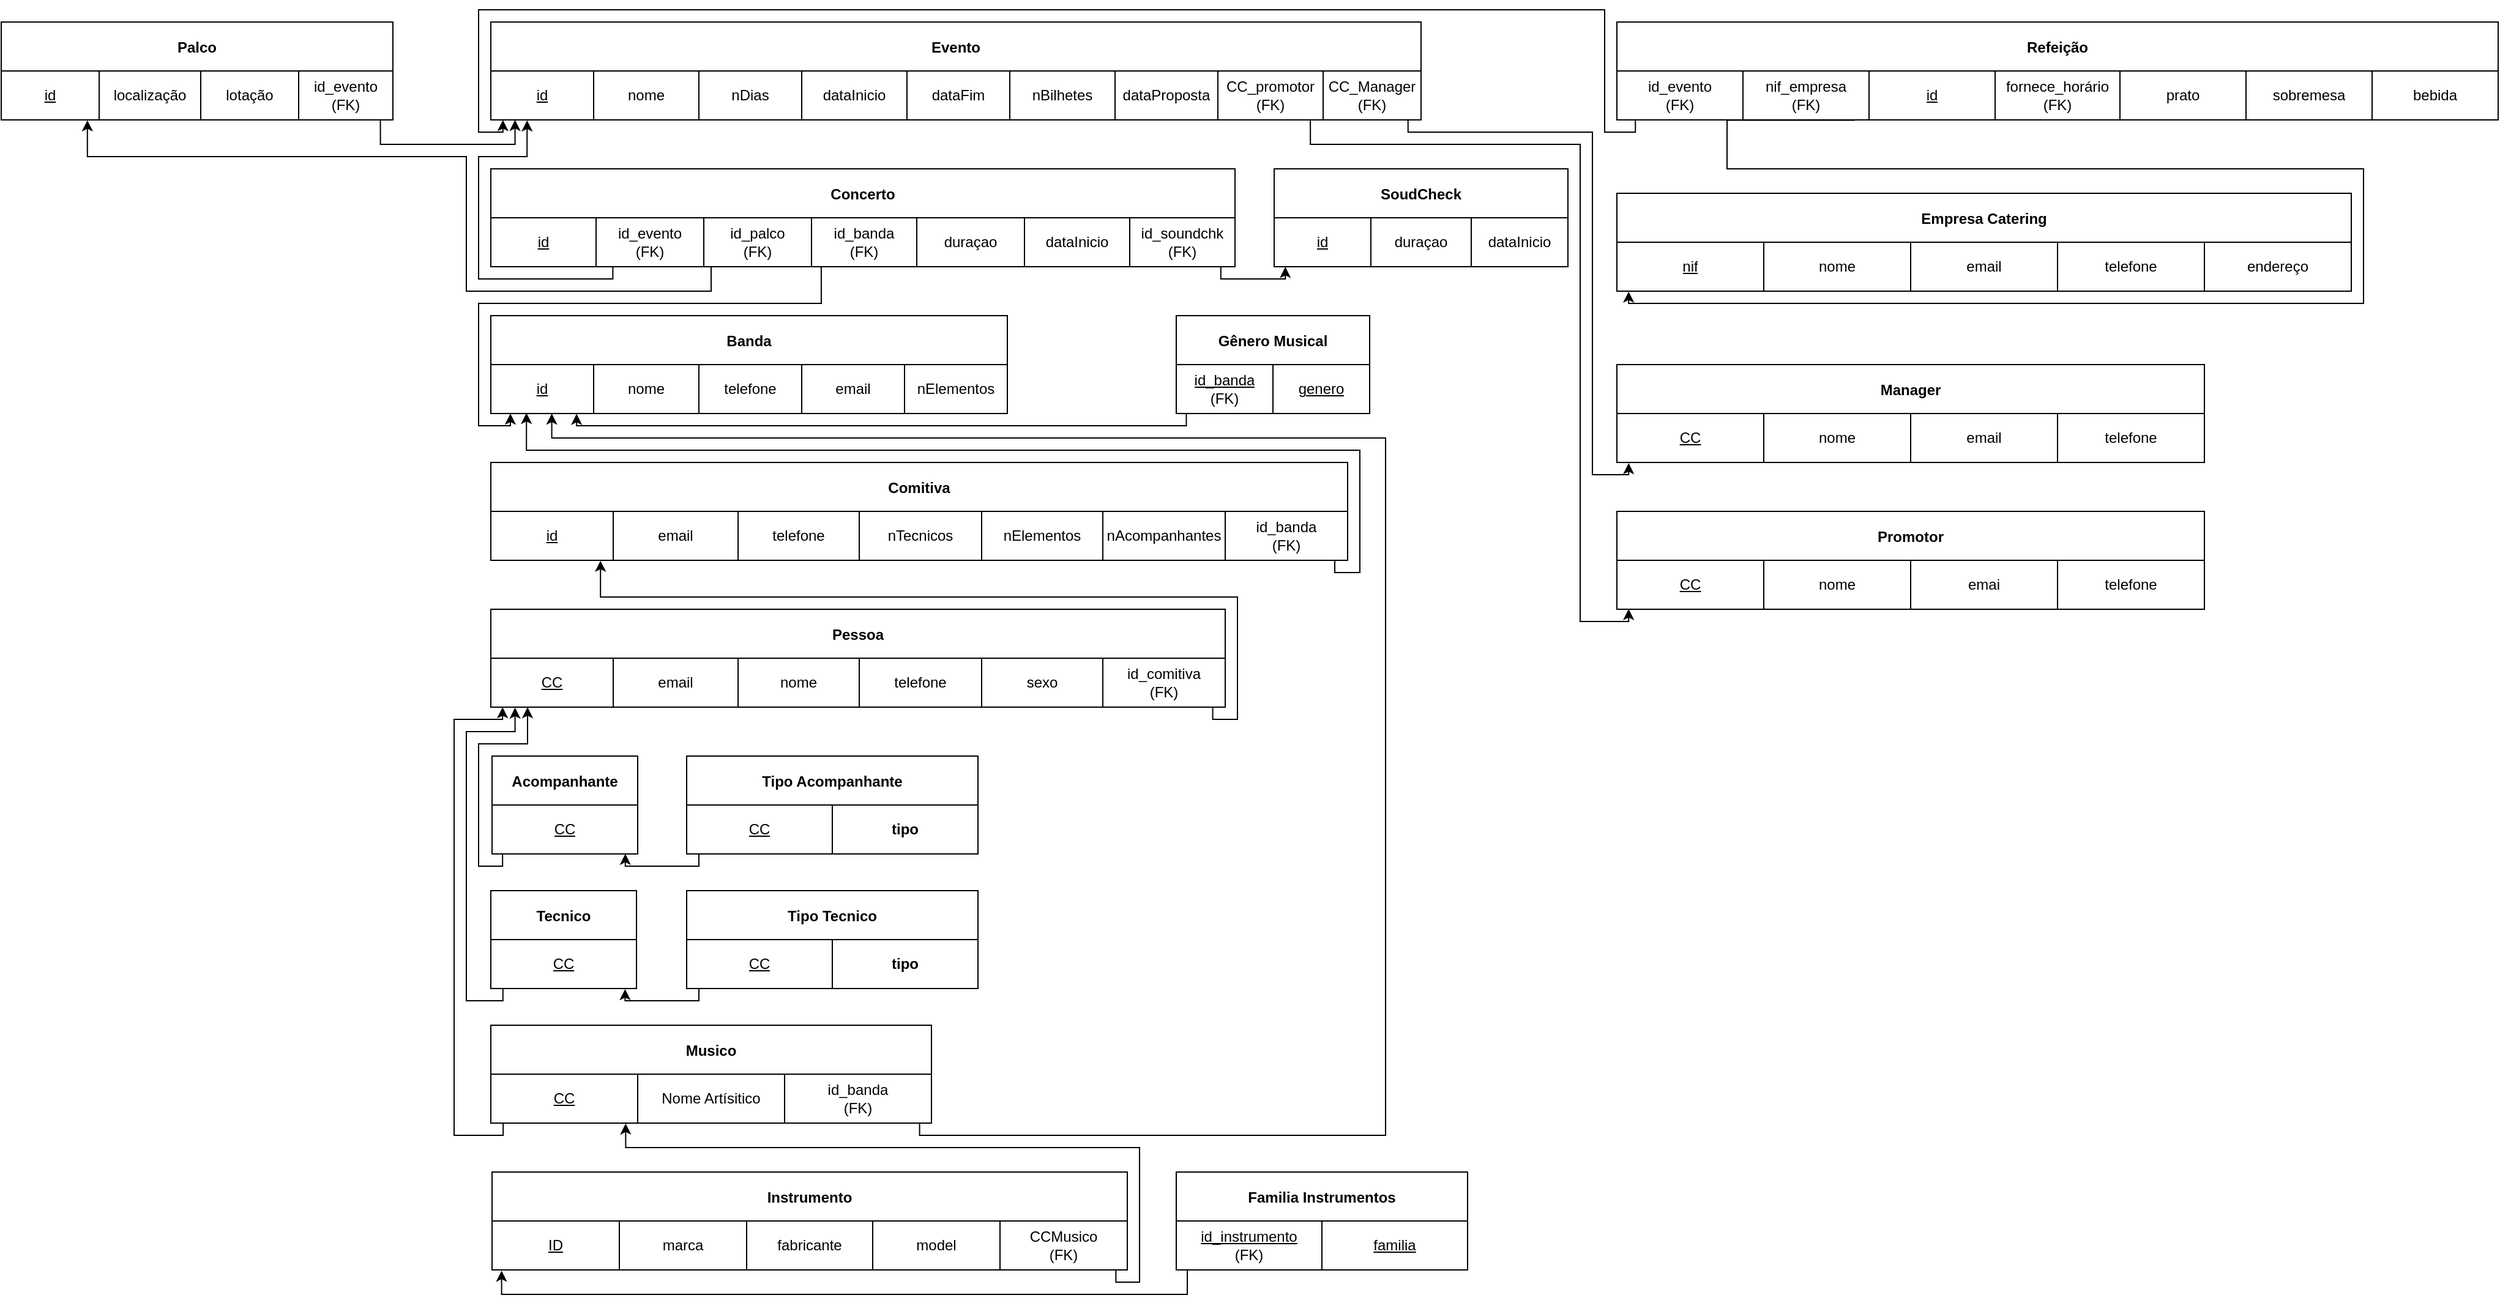 <mxfile version="17.4.2" type="device" pages="2"><diagram id="R2lEEEUBdFMjLlhIrx00" name="ER"><mxGraphModel dx="1718" dy="540" grid="1" gridSize="10" guides="1" tooltips="1" connect="1" arrows="1" fold="1" page="1" pageScale="1" pageWidth="850" pageHeight="1100" math="0" shadow="0" extFonts="Permanent Marker^https://fonts.googleapis.com/css?family=Permanent+Marker"><root><mxCell id="0"/><mxCell id="1" parent="0"/><mxCell id="3KLhhR-wE-iDtdJiDRRI-1" value="Evento" style="shape=table;startSize=40;container=1;collapsible=0;childLayout=tableLayout;fontStyle=1;align=center;" parent="1" vertex="1"><mxGeometry x="40" y="40" width="760" height="80" as="geometry"/></mxCell><mxCell id="3KLhhR-wE-iDtdJiDRRI-2" value="" style="shape=tableRow;horizontal=0;startSize=0;swimlaneHead=0;swimlaneBody=0;top=0;left=0;bottom=0;right=0;collapsible=0;dropTarget=0;fillColor=none;points=[[0,0.5],[1,0.5]];portConstraint=eastwest;" parent="3KLhhR-wE-iDtdJiDRRI-1" vertex="1"><mxGeometry y="40" width="760" height="40" as="geometry"/></mxCell><mxCell id="3KLhhR-wE-iDtdJiDRRI-3" value="&lt;u&gt;id&lt;/u&gt;" style="shape=partialRectangle;html=1;whiteSpace=wrap;connectable=0;fillColor=none;top=0;left=0;bottom=0;right=0;overflow=hidden;" parent="3KLhhR-wE-iDtdJiDRRI-2" vertex="1"><mxGeometry width="84" height="40" as="geometry"><mxRectangle width="84" height="40" as="alternateBounds"/></mxGeometry></mxCell><mxCell id="3KLhhR-wE-iDtdJiDRRI-4" value="nome" style="shape=partialRectangle;html=1;whiteSpace=wrap;connectable=0;fillColor=none;top=0;left=0;bottom=0;right=0;overflow=hidden;" parent="3KLhhR-wE-iDtdJiDRRI-2" vertex="1"><mxGeometry x="84" width="86" height="40" as="geometry"><mxRectangle width="86" height="40" as="alternateBounds"/></mxGeometry></mxCell><mxCell id="3KLhhR-wE-iDtdJiDRRI-5" value="nDias" style="shape=partialRectangle;html=1;whiteSpace=wrap;connectable=0;fillColor=none;top=0;left=0;bottom=0;right=0;overflow=hidden;" parent="3KLhhR-wE-iDtdJiDRRI-2" vertex="1"><mxGeometry x="170" width="84" height="40" as="geometry"><mxRectangle width="84" height="40" as="alternateBounds"/></mxGeometry></mxCell><mxCell id="3KLhhR-wE-iDtdJiDRRI-14" value="dataInicio" style="shape=partialRectangle;html=1;whiteSpace=wrap;connectable=0;fillColor=none;top=0;left=0;bottom=0;right=0;overflow=hidden;" parent="3KLhhR-wE-iDtdJiDRRI-2" vertex="1"><mxGeometry x="254" width="86" height="40" as="geometry"><mxRectangle width="86" height="40" as="alternateBounds"/></mxGeometry></mxCell><mxCell id="3KLhhR-wE-iDtdJiDRRI-20" value="dataFim" style="shape=partialRectangle;html=1;whiteSpace=wrap;connectable=0;fillColor=none;top=0;left=0;bottom=0;right=0;overflow=hidden;" parent="3KLhhR-wE-iDtdJiDRRI-2" vertex="1"><mxGeometry x="340" width="84" height="40" as="geometry"><mxRectangle width="84" height="40" as="alternateBounds"/></mxGeometry></mxCell><mxCell id="3KLhhR-wE-iDtdJiDRRI-19" value="nBilhetes" style="shape=partialRectangle;html=1;whiteSpace=wrap;connectable=0;fillColor=none;top=0;left=0;bottom=0;right=0;overflow=hidden;" parent="3KLhhR-wE-iDtdJiDRRI-2" vertex="1"><mxGeometry x="424" width="86" height="40" as="geometry"><mxRectangle width="86" height="40" as="alternateBounds"/></mxGeometry></mxCell><mxCell id="3KLhhR-wE-iDtdJiDRRI-18" value="dataProposta" style="shape=partialRectangle;html=1;whiteSpace=wrap;connectable=0;fillColor=none;top=0;left=0;bottom=0;right=0;overflow=hidden;" parent="3KLhhR-wE-iDtdJiDRRI-2" vertex="1"><mxGeometry x="510" width="84" height="40" as="geometry"><mxRectangle width="84" height="40" as="alternateBounds"/></mxGeometry></mxCell><mxCell id="3KLhhR-wE-iDtdJiDRRI-17" value="&lt;span&gt;CC_promotor&lt;br&gt;(FK)&lt;br&gt;&lt;/span&gt;" style="shape=partialRectangle;html=1;whiteSpace=wrap;connectable=0;fillColor=none;top=0;left=0;bottom=0;right=0;overflow=hidden;" parent="3KLhhR-wE-iDtdJiDRRI-2" vertex="1"><mxGeometry x="594" width="86" height="40" as="geometry"><mxRectangle width="86" height="40" as="alternateBounds"/></mxGeometry></mxCell><mxCell id="3KLhhR-wE-iDtdJiDRRI-16" value="CC_Manager&lt;br&gt;(FK)" style="shape=partialRectangle;html=1;whiteSpace=wrap;connectable=0;fillColor=none;top=0;left=0;bottom=0;right=0;overflow=hidden;" parent="3KLhhR-wE-iDtdJiDRRI-2" vertex="1"><mxGeometry x="680" width="80" height="40" as="geometry"><mxRectangle width="80" height="40" as="alternateBounds"/></mxGeometry></mxCell><mxCell id="3KLhhR-wE-iDtdJiDRRI-21" value="Concerto" style="shape=table;startSize=40;container=1;collapsible=0;childLayout=tableLayout;fontStyle=1;align=center;" parent="1" vertex="1"><mxGeometry x="40" y="160" width="608" height="80" as="geometry"/></mxCell><mxCell id="3KLhhR-wE-iDtdJiDRRI-22" value="" style="shape=tableRow;horizontal=0;startSize=0;swimlaneHead=0;swimlaneBody=0;top=0;left=0;bottom=0;right=0;collapsible=0;dropTarget=0;fillColor=none;points=[[0,0.5],[1,0.5]];portConstraint=eastwest;" parent="3KLhhR-wE-iDtdJiDRRI-21" vertex="1"><mxGeometry y="40" width="608" height="40" as="geometry"/></mxCell><mxCell id="3KLhhR-wE-iDtdJiDRRI-23" value="&lt;u&gt;id&lt;/u&gt;" style="shape=partialRectangle;html=1;whiteSpace=wrap;connectable=0;fillColor=none;top=0;left=0;bottom=0;right=0;overflow=hidden;" parent="3KLhhR-wE-iDtdJiDRRI-22" vertex="1"><mxGeometry width="86" height="40" as="geometry"><mxRectangle width="86" height="40" as="alternateBounds"/></mxGeometry></mxCell><mxCell id="3KLhhR-wE-iDtdJiDRRI-24" value="id_evento&lt;br&gt;(FK)" style="shape=partialRectangle;html=1;whiteSpace=wrap;connectable=0;fillColor=none;top=0;left=0;bottom=0;right=0;overflow=hidden;" parent="3KLhhR-wE-iDtdJiDRRI-22" vertex="1"><mxGeometry x="86" width="88" height="40" as="geometry"><mxRectangle width="88" height="40" as="alternateBounds"/></mxGeometry></mxCell><mxCell id="9w9-s0-XAetM7t5-lq21-12" value="id_palco&lt;br&gt;(FK)" style="shape=partialRectangle;html=1;whiteSpace=wrap;connectable=0;fillColor=none;top=0;left=0;bottom=0;right=0;overflow=hidden;" parent="3KLhhR-wE-iDtdJiDRRI-22" vertex="1"><mxGeometry x="174" width="88" height="40" as="geometry"><mxRectangle width="88" height="40" as="alternateBounds"/></mxGeometry></mxCell><mxCell id="3KLhhR-wE-iDtdJiDRRI-25" value="id_banda&lt;br&gt;(FK)" style="shape=partialRectangle;html=1;whiteSpace=wrap;connectable=0;fillColor=none;top=0;left=0;bottom=0;right=0;overflow=hidden;" parent="3KLhhR-wE-iDtdJiDRRI-22" vertex="1"><mxGeometry x="262" width="86" height="40" as="geometry"><mxRectangle width="86" height="40" as="alternateBounds"/></mxGeometry></mxCell><mxCell id="3KLhhR-wE-iDtdJiDRRI-26" value="duraçao" style="shape=partialRectangle;html=1;whiteSpace=wrap;connectable=0;fillColor=none;top=0;left=0;bottom=0;right=0;overflow=hidden;" parent="3KLhhR-wE-iDtdJiDRRI-22" vertex="1"><mxGeometry x="348" width="88" height="40" as="geometry"><mxRectangle width="88" height="40" as="alternateBounds"/></mxGeometry></mxCell><mxCell id="3KLhhR-wE-iDtdJiDRRI-27" value="dataInicio" style="shape=partialRectangle;html=1;whiteSpace=wrap;connectable=0;fillColor=none;top=0;left=0;bottom=0;right=0;overflow=hidden;" parent="3KLhhR-wE-iDtdJiDRRI-22" vertex="1"><mxGeometry x="436" width="86" height="40" as="geometry"><mxRectangle width="86" height="40" as="alternateBounds"/></mxGeometry></mxCell><mxCell id="3KLhhR-wE-iDtdJiDRRI-32" value="id_soundchk&lt;br&gt;(FK)" style="shape=partialRectangle;html=1;whiteSpace=wrap;connectable=0;fillColor=none;top=0;left=0;bottom=0;right=0;overflow=hidden;" parent="3KLhhR-wE-iDtdJiDRRI-22" vertex="1"><mxGeometry x="522" width="86" height="40" as="geometry"><mxRectangle width="86" height="40" as="alternateBounds"/></mxGeometry></mxCell><mxCell id="3KLhhR-wE-iDtdJiDRRI-33" value="" style="endArrow=classic;html=1;rounded=0;edgeStyle=orthogonalEdgeStyle;exitX=0.164;exitY=1.004;exitDx=0;exitDy=0;exitPerimeter=0;entryX=0.039;entryY=1.01;entryDx=0;entryDy=0;entryPerimeter=0;" parent="1" source="3KLhhR-wE-iDtdJiDRRI-22" target="3KLhhR-wE-iDtdJiDRRI-2" edge="1"><mxGeometry width="50" height="50" relative="1" as="geometry"><mxPoint x="140" y="250" as="sourcePoint"/><mxPoint x="50" y="120" as="targetPoint"/><Array as="points"><mxPoint x="140" y="240"/><mxPoint x="140" y="250"/><mxPoint x="30" y="250"/><mxPoint x="30" y="150"/><mxPoint x="70" y="150"/></Array></mxGeometry></mxCell><mxCell id="3KLhhR-wE-iDtdJiDRRI-34" value="Banda" style="shape=table;startSize=40;container=1;collapsible=0;childLayout=tableLayout;fontStyle=1;align=center;" parent="1" vertex="1"><mxGeometry x="40" y="280" width="422" height="80" as="geometry"/></mxCell><mxCell id="3KLhhR-wE-iDtdJiDRRI-35" value="" style="shape=tableRow;horizontal=0;startSize=0;swimlaneHead=0;swimlaneBody=0;top=0;left=0;bottom=0;right=0;collapsible=0;dropTarget=0;fillColor=none;points=[[0,0.5],[1,0.5]];portConstraint=eastwest;" parent="3KLhhR-wE-iDtdJiDRRI-34" vertex="1"><mxGeometry y="40" width="422" height="40" as="geometry"/></mxCell><mxCell id="3KLhhR-wE-iDtdJiDRRI-36" value="&lt;u&gt;id&lt;/u&gt;" style="shape=partialRectangle;html=1;whiteSpace=wrap;connectable=0;fillColor=none;top=0;left=0;bottom=0;right=0;overflow=hidden;" parent="3KLhhR-wE-iDtdJiDRRI-35" vertex="1"><mxGeometry width="84" height="40" as="geometry"><mxRectangle width="84" height="40" as="alternateBounds"/></mxGeometry></mxCell><mxCell id="3KLhhR-wE-iDtdJiDRRI-39" value="nome" style="shape=partialRectangle;html=1;whiteSpace=wrap;connectable=0;fillColor=none;top=0;left=0;bottom=0;right=0;overflow=hidden;" parent="3KLhhR-wE-iDtdJiDRRI-35" vertex="1"><mxGeometry x="84" width="86" height="40" as="geometry"><mxRectangle width="86" height="40" as="alternateBounds"/></mxGeometry></mxCell><mxCell id="3KLhhR-wE-iDtdJiDRRI-40" value="telefone" style="shape=partialRectangle;html=1;whiteSpace=wrap;connectable=0;fillColor=none;top=0;left=0;bottom=0;right=0;overflow=hidden;" parent="3KLhhR-wE-iDtdJiDRRI-35" vertex="1"><mxGeometry x="170" width="84" height="40" as="geometry"><mxRectangle width="84" height="40" as="alternateBounds"/></mxGeometry></mxCell><mxCell id="3KLhhR-wE-iDtdJiDRRI-41" value="email" style="shape=partialRectangle;html=1;whiteSpace=wrap;connectable=0;fillColor=none;top=0;left=0;bottom=0;right=0;overflow=hidden;" parent="3KLhhR-wE-iDtdJiDRRI-35" vertex="1"><mxGeometry x="254" width="84" height="40" as="geometry"><mxRectangle width="84" height="40" as="alternateBounds"/></mxGeometry></mxCell><mxCell id="3KLhhR-wE-iDtdJiDRRI-58" value="nElementos" style="shape=partialRectangle;html=1;whiteSpace=wrap;connectable=0;fillColor=none;top=0;left=0;bottom=0;right=0;overflow=hidden;" parent="3KLhhR-wE-iDtdJiDRRI-35" vertex="1"><mxGeometry x="338" width="84" height="40" as="geometry"><mxRectangle width="84" height="40" as="alternateBounds"/></mxGeometry></mxCell><mxCell id="3KLhhR-wE-iDtdJiDRRI-42" value="" style="endArrow=classic;html=1;rounded=0;edgeStyle=orthogonalEdgeStyle;exitX=0.444;exitY=0.997;exitDx=0;exitDy=0;exitPerimeter=0;entryX=0.038;entryY=1.001;entryDx=0;entryDy=0;entryPerimeter=0;" parent="1" source="3KLhhR-wE-iDtdJiDRRI-22" target="3KLhhR-wE-iDtdJiDRRI-35" edge="1"><mxGeometry width="50" height="50" relative="1" as="geometry"><mxPoint x="149.568" y="249.48" as="sourcePoint"/><mxPoint x="60" y="380" as="targetPoint"/><Array as="points"><mxPoint x="310" y="270"/><mxPoint x="30" y="270"/><mxPoint x="30" y="370"/><mxPoint x="56" y="370"/></Array></mxGeometry></mxCell><mxCell id="3KLhhR-wE-iDtdJiDRRI-43" value="SoudCheck" style="shape=table;startSize=40;container=1;collapsible=0;childLayout=tableLayout;fontStyle=1;align=center;" parent="1" vertex="1"><mxGeometry x="680" y="160" width="240" height="80" as="geometry"/></mxCell><mxCell id="3KLhhR-wE-iDtdJiDRRI-44" value="" style="shape=tableRow;horizontal=0;startSize=0;swimlaneHead=0;swimlaneBody=0;top=0;left=0;bottom=0;right=0;collapsible=0;dropTarget=0;fillColor=none;points=[[0,0.5],[1,0.5]];portConstraint=eastwest;" parent="3KLhhR-wE-iDtdJiDRRI-43" vertex="1"><mxGeometry y="40" width="240" height="40" as="geometry"/></mxCell><mxCell id="3KLhhR-wE-iDtdJiDRRI-45" value="&lt;u&gt;id&lt;/u&gt;" style="shape=partialRectangle;html=1;whiteSpace=wrap;connectable=0;fillColor=none;top=0;left=0;bottom=0;right=0;overflow=hidden;" parent="3KLhhR-wE-iDtdJiDRRI-44" vertex="1"><mxGeometry width="79" height="40" as="geometry"><mxRectangle width="79" height="40" as="alternateBounds"/></mxGeometry></mxCell><mxCell id="3KLhhR-wE-iDtdJiDRRI-48" value="duraçao" style="shape=partialRectangle;html=1;whiteSpace=wrap;connectable=0;fillColor=none;top=0;left=0;bottom=0;right=0;overflow=hidden;" parent="3KLhhR-wE-iDtdJiDRRI-44" vertex="1"><mxGeometry x="79" width="82" height="40" as="geometry"><mxRectangle width="82" height="40" as="alternateBounds"/></mxGeometry></mxCell><mxCell id="3KLhhR-wE-iDtdJiDRRI-49" value="dataInicio" style="shape=partialRectangle;html=1;whiteSpace=wrap;connectable=0;fillColor=none;top=0;left=0;bottom=0;right=0;overflow=hidden;" parent="3KLhhR-wE-iDtdJiDRRI-44" vertex="1"><mxGeometry x="161" width="79" height="40" as="geometry"><mxRectangle width="79" height="40" as="alternateBounds"/></mxGeometry></mxCell><mxCell id="3KLhhR-wE-iDtdJiDRRI-51" value="" style="endArrow=classic;html=1;rounded=0;edgeStyle=orthogonalEdgeStyle;exitX=0.981;exitY=0.986;exitDx=0;exitDy=0;exitPerimeter=0;entryX=0.038;entryY=1.003;entryDx=0;entryDy=0;entryPerimeter=0;" parent="1" source="3KLhhR-wE-iDtdJiDRRI-22" target="3KLhhR-wE-iDtdJiDRRI-44" edge="1"><mxGeometry width="50" height="50" relative="1" as="geometry"><mxPoint x="539.832" y="240" as="sourcePoint"/><mxPoint x="620" y="260" as="targetPoint"/><Array as="points"><mxPoint x="636" y="250"/><mxPoint x="689" y="250"/></Array></mxGeometry></mxCell><mxCell id="3KLhhR-wE-iDtdJiDRRI-52" value="Gênero Musical" style="shape=table;startSize=40;container=1;collapsible=0;childLayout=tableLayout;fontStyle=1;align=center;" parent="1" vertex="1"><mxGeometry x="600" y="280" width="158" height="80" as="geometry"/></mxCell><mxCell id="3KLhhR-wE-iDtdJiDRRI-53" value="" style="shape=tableRow;horizontal=0;startSize=0;swimlaneHead=0;swimlaneBody=0;top=0;left=0;bottom=0;right=0;collapsible=0;dropTarget=0;fillColor=none;points=[[0,0.5],[1,0.5]];portConstraint=eastwest;" parent="3KLhhR-wE-iDtdJiDRRI-52" vertex="1"><mxGeometry y="40" width="158" height="40" as="geometry"/></mxCell><mxCell id="3KLhhR-wE-iDtdJiDRRI-54" value="&lt;u&gt;id_banda&lt;/u&gt;&lt;br&gt;(FK)" style="shape=partialRectangle;html=1;whiteSpace=wrap;connectable=0;fillColor=none;top=0;left=0;bottom=0;right=0;overflow=hidden;" parent="3KLhhR-wE-iDtdJiDRRI-53" vertex="1"><mxGeometry width="79" height="40" as="geometry"><mxRectangle width="79" height="40" as="alternateBounds"/></mxGeometry></mxCell><mxCell id="3KLhhR-wE-iDtdJiDRRI-56" value="&lt;u&gt;genero&lt;/u&gt;" style="shape=partialRectangle;html=1;whiteSpace=wrap;connectable=0;fillColor=none;top=0;left=0;bottom=0;right=0;overflow=hidden;" parent="3KLhhR-wE-iDtdJiDRRI-53" vertex="1"><mxGeometry x="79" width="79" height="40" as="geometry"><mxRectangle width="79" height="40" as="alternateBounds"/></mxGeometry></mxCell><mxCell id="3KLhhR-wE-iDtdJiDRRI-57" value="" style="endArrow=none;html=1;rounded=0;edgeStyle=orthogonalEdgeStyle;entryX=0.052;entryY=1.001;entryDx=0;entryDy=0;entryPerimeter=0;exitX=0.166;exitY=1.006;exitDx=0;exitDy=0;exitPerimeter=0;endFill=0;startArrow=classic;startFill=1;" parent="1" source="3KLhhR-wE-iDtdJiDRRI-35" target="3KLhhR-wE-iDtdJiDRRI-53" edge="1"><mxGeometry width="50" height="50" relative="1" as="geometry"><mxPoint x="120" y="370" as="sourcePoint"/><mxPoint x="607.0" y="370.68" as="targetPoint"/><Array as="points"><mxPoint x="110" y="370"/><mxPoint x="608" y="370"/></Array></mxGeometry></mxCell><mxCell id="3KLhhR-wE-iDtdJiDRRI-59" value="Comitiva" style="shape=table;startSize=40;container=1;collapsible=0;childLayout=tableLayout;fontStyle=1;align=center;" parent="1" vertex="1"><mxGeometry x="40" y="400" width="700" height="80" as="geometry"/></mxCell><mxCell id="3KLhhR-wE-iDtdJiDRRI-60" value="" style="shape=tableRow;horizontal=0;startSize=0;swimlaneHead=0;swimlaneBody=0;top=0;left=0;bottom=0;right=0;collapsible=0;dropTarget=0;fillColor=none;points=[[0,0.5],[1,0.5]];portConstraint=eastwest;" parent="3KLhhR-wE-iDtdJiDRRI-59" vertex="1"><mxGeometry y="40" width="700" height="40" as="geometry"/></mxCell><mxCell id="3KLhhR-wE-iDtdJiDRRI-61" value="&lt;u&gt;id&lt;/u&gt;" style="shape=partialRectangle;html=1;whiteSpace=wrap;connectable=0;fillColor=none;top=0;left=0;bottom=0;right=0;overflow=hidden;" parent="3KLhhR-wE-iDtdJiDRRI-60" vertex="1"><mxGeometry width="100" height="40" as="geometry"><mxRectangle width="100" height="40" as="alternateBounds"/></mxGeometry></mxCell><mxCell id="3KLhhR-wE-iDtdJiDRRI-62" value="email" style="shape=partialRectangle;html=1;whiteSpace=wrap;connectable=0;fillColor=none;top=0;left=0;bottom=0;right=0;overflow=hidden;" parent="3KLhhR-wE-iDtdJiDRRI-60" vertex="1"><mxGeometry x="100" width="102" height="40" as="geometry"><mxRectangle width="102" height="40" as="alternateBounds"/></mxGeometry></mxCell><mxCell id="3KLhhR-wE-iDtdJiDRRI-63" value="telefone" style="shape=partialRectangle;html=1;whiteSpace=wrap;connectable=0;fillColor=none;top=0;left=0;bottom=0;right=0;overflow=hidden;" parent="3KLhhR-wE-iDtdJiDRRI-60" vertex="1"><mxGeometry x="202" width="99" height="40" as="geometry"><mxRectangle width="99" height="40" as="alternateBounds"/></mxGeometry></mxCell><mxCell id="3KLhhR-wE-iDtdJiDRRI-64" value="nTecnicos" style="shape=partialRectangle;html=1;whiteSpace=wrap;connectable=0;fillColor=none;top=0;left=0;bottom=0;right=0;overflow=hidden;" parent="3KLhhR-wE-iDtdJiDRRI-60" vertex="1"><mxGeometry x="301" width="100" height="40" as="geometry"><mxRectangle width="100" height="40" as="alternateBounds"/></mxGeometry></mxCell><mxCell id="3KLhhR-wE-iDtdJiDRRI-65" value="nElementos" style="shape=partialRectangle;html=1;whiteSpace=wrap;connectable=0;fillColor=none;top=0;left=0;bottom=0;right=0;overflow=hidden;" parent="3KLhhR-wE-iDtdJiDRRI-60" vertex="1"><mxGeometry x="401" width="99" height="40" as="geometry"><mxRectangle width="99" height="40" as="alternateBounds"/></mxGeometry></mxCell><mxCell id="3KLhhR-wE-iDtdJiDRRI-66" value="nAcompanhantes" style="shape=partialRectangle;html=1;whiteSpace=wrap;connectable=0;fillColor=none;top=0;left=0;bottom=0;right=0;overflow=hidden;" parent="3KLhhR-wE-iDtdJiDRRI-60" vertex="1"><mxGeometry x="500" width="100" height="40" as="geometry"><mxRectangle width="100" height="40" as="alternateBounds"/></mxGeometry></mxCell><mxCell id="3KLhhR-wE-iDtdJiDRRI-67" value="id_banda&lt;br&gt;(FK)" style="shape=partialRectangle;html=1;whiteSpace=wrap;connectable=0;fillColor=none;top=0;left=0;bottom=0;right=0;overflow=hidden;" parent="3KLhhR-wE-iDtdJiDRRI-60" vertex="1"><mxGeometry x="600" width="100" height="40" as="geometry"><mxRectangle width="100" height="40" as="alternateBounds"/></mxGeometry></mxCell><mxCell id="3KLhhR-wE-iDtdJiDRRI-68" value="" style="endArrow=none;html=1;rounded=0;edgeStyle=orthogonalEdgeStyle;exitX=0.069;exitY=0.988;exitDx=0;exitDy=0;exitPerimeter=0;endFill=0;startArrow=classic;startFill=1;entryX=0.985;entryY=0.988;entryDx=0;entryDy=0;entryPerimeter=0;" parent="1" source="3KLhhR-wE-iDtdJiDRRI-35" target="3KLhhR-wE-iDtdJiDRRI-60" edge="1"><mxGeometry width="50" height="50" relative="1" as="geometry"><mxPoint x="70.002" y="370.24" as="sourcePoint"/><mxPoint x="730" y="490" as="targetPoint"/><Array as="points"><mxPoint x="69" y="390"/><mxPoint x="750" y="390"/><mxPoint x="750" y="490"/><mxPoint x="729" y="490"/></Array></mxGeometry></mxCell><mxCell id="3KLhhR-wE-iDtdJiDRRI-69" value="Pessoa" style="shape=table;startSize=40;container=1;collapsible=0;childLayout=tableLayout;fontStyle=1;align=center;" parent="1" vertex="1"><mxGeometry x="40" y="520" width="600" height="80" as="geometry"/></mxCell><mxCell id="3KLhhR-wE-iDtdJiDRRI-70" value="" style="shape=tableRow;horizontal=0;startSize=0;swimlaneHead=0;swimlaneBody=0;top=0;left=0;bottom=0;right=0;collapsible=0;dropTarget=0;fillColor=none;points=[[0,0.5],[1,0.5]];portConstraint=eastwest;" parent="3KLhhR-wE-iDtdJiDRRI-69" vertex="1"><mxGeometry y="40" width="600" height="40" as="geometry"/></mxCell><mxCell id="3KLhhR-wE-iDtdJiDRRI-71" value="&lt;u&gt;CC&lt;/u&gt;" style="shape=partialRectangle;html=1;whiteSpace=wrap;connectable=0;fillColor=none;top=0;left=0;bottom=0;right=0;overflow=hidden;" parent="3KLhhR-wE-iDtdJiDRRI-70" vertex="1"><mxGeometry width="100" height="40" as="geometry"><mxRectangle width="100" height="40" as="alternateBounds"/></mxGeometry></mxCell><mxCell id="3KLhhR-wE-iDtdJiDRRI-72" value="email" style="shape=partialRectangle;html=1;whiteSpace=wrap;connectable=0;fillColor=none;top=0;left=0;bottom=0;right=0;overflow=hidden;" parent="3KLhhR-wE-iDtdJiDRRI-70" vertex="1"><mxGeometry x="100" width="102" height="40" as="geometry"><mxRectangle width="102" height="40" as="alternateBounds"/></mxGeometry></mxCell><mxCell id="3KLhhR-wE-iDtdJiDRRI-73" value="nome" style="shape=partialRectangle;html=1;whiteSpace=wrap;connectable=0;fillColor=none;top=0;left=0;bottom=0;right=0;overflow=hidden;" parent="3KLhhR-wE-iDtdJiDRRI-70" vertex="1"><mxGeometry x="202" width="99" height="40" as="geometry"><mxRectangle width="99" height="40" as="alternateBounds"/></mxGeometry></mxCell><mxCell id="3KLhhR-wE-iDtdJiDRRI-74" value="telefone" style="shape=partialRectangle;html=1;whiteSpace=wrap;connectable=0;fillColor=none;top=0;left=0;bottom=0;right=0;overflow=hidden;" parent="3KLhhR-wE-iDtdJiDRRI-70" vertex="1"><mxGeometry x="301" width="100" height="40" as="geometry"><mxRectangle width="100" height="40" as="alternateBounds"/></mxGeometry></mxCell><mxCell id="3KLhhR-wE-iDtdJiDRRI-75" value="sexo" style="shape=partialRectangle;html=1;whiteSpace=wrap;connectable=0;fillColor=none;top=0;left=0;bottom=0;right=0;overflow=hidden;" parent="3KLhhR-wE-iDtdJiDRRI-70" vertex="1"><mxGeometry x="401" width="99" height="40" as="geometry"><mxRectangle width="99" height="40" as="alternateBounds"/></mxGeometry></mxCell><mxCell id="3KLhhR-wE-iDtdJiDRRI-76" value="id_comitiva&lt;br&gt;(FK)" style="shape=partialRectangle;html=1;whiteSpace=wrap;connectable=0;fillColor=none;top=0;left=0;bottom=0;right=0;overflow=hidden;" parent="3KLhhR-wE-iDtdJiDRRI-70" vertex="1"><mxGeometry x="500" width="100" height="40" as="geometry"><mxRectangle width="100" height="40" as="alternateBounds"/></mxGeometry></mxCell><mxCell id="3KLhhR-wE-iDtdJiDRRI-78" value="" style="endArrow=none;html=1;rounded=0;edgeStyle=orthogonalEdgeStyle;endFill=0;startArrow=classic;startFill=1;entryX=0.983;entryY=1;entryDx=0;entryDy=0;entryPerimeter=0;exitX=0.128;exitY=1.008;exitDx=0;exitDy=0;exitPerimeter=0;" parent="1" source="3KLhhR-wE-iDtdJiDRRI-60" target="3KLhhR-wE-iDtdJiDRRI-70" edge="1"><mxGeometry width="50" height="50" relative="1" as="geometry"><mxPoint x="130" y="490" as="sourcePoint"/><mxPoint x="630" y="620" as="targetPoint"/><Array as="points"><mxPoint x="130" y="510"/><mxPoint x="650" y="510"/><mxPoint x="650" y="610"/><mxPoint x="630" y="610"/></Array></mxGeometry></mxCell><mxCell id="3KLhhR-wE-iDtdJiDRRI-79" value="Musico" style="shape=table;startSize=40;container=1;collapsible=0;childLayout=tableLayout;fontStyle=1;align=center;" parent="1" vertex="1"><mxGeometry x="40" y="860" width="360" height="80" as="geometry"/></mxCell><mxCell id="3KLhhR-wE-iDtdJiDRRI-80" value="" style="shape=tableRow;horizontal=0;startSize=0;swimlaneHead=0;swimlaneBody=0;top=0;left=0;bottom=0;right=0;collapsible=0;dropTarget=0;fillColor=none;points=[[0,0.5],[1,0.5]];portConstraint=eastwest;" parent="3KLhhR-wE-iDtdJiDRRI-79" vertex="1"><mxGeometry y="40" width="360" height="40" as="geometry"/></mxCell><mxCell id="3KLhhR-wE-iDtdJiDRRI-81" value="&lt;u&gt;CC&lt;/u&gt;" style="shape=partialRectangle;html=1;whiteSpace=wrap;connectable=0;fillColor=none;top=0;left=0;bottom=0;right=0;overflow=hidden;" parent="3KLhhR-wE-iDtdJiDRRI-80" vertex="1"><mxGeometry width="120" height="40" as="geometry"><mxRectangle width="120" height="40" as="alternateBounds"/></mxGeometry></mxCell><mxCell id="3KLhhR-wE-iDtdJiDRRI-107" value="Nome Artísitico" style="shape=partialRectangle;html=1;whiteSpace=wrap;connectable=0;fillColor=none;top=0;left=0;bottom=0;right=0;overflow=hidden;" parent="3KLhhR-wE-iDtdJiDRRI-80" vertex="1"><mxGeometry x="120" width="120" height="40" as="geometry"><mxRectangle width="120" height="40" as="alternateBounds"/></mxGeometry></mxCell><mxCell id="3KLhhR-wE-iDtdJiDRRI-106" value="id_banda&lt;br&gt;(FK)" style="shape=partialRectangle;html=1;whiteSpace=wrap;connectable=0;fillColor=none;top=0;left=0;bottom=0;right=0;overflow=hidden;" parent="3KLhhR-wE-iDtdJiDRRI-80" vertex="1"><mxGeometry x="240" width="120" height="40" as="geometry"><mxRectangle width="120" height="40" as="alternateBounds"/></mxGeometry></mxCell><mxCell id="3KLhhR-wE-iDtdJiDRRI-87" value="Tecnico" style="shape=table;startSize=40;container=1;collapsible=0;childLayout=tableLayout;fontStyle=1;align=center;" parent="1" vertex="1"><mxGeometry x="40" y="750" width="119" height="80" as="geometry"/></mxCell><mxCell id="3KLhhR-wE-iDtdJiDRRI-88" value="" style="shape=tableRow;horizontal=0;startSize=0;swimlaneHead=0;swimlaneBody=0;top=0;left=0;bottom=0;right=0;collapsible=0;dropTarget=0;fillColor=none;points=[[0,0.5],[1,0.5]];portConstraint=eastwest;" parent="3KLhhR-wE-iDtdJiDRRI-87" vertex="1"><mxGeometry y="40" width="119" height="40" as="geometry"/></mxCell><mxCell id="3KLhhR-wE-iDtdJiDRRI-89" value="&lt;u&gt;CC&lt;/u&gt;" style="shape=partialRectangle;html=1;whiteSpace=wrap;connectable=0;fillColor=none;top=0;left=0;bottom=0;right=0;overflow=hidden;" parent="3KLhhR-wE-iDtdJiDRRI-88" vertex="1"><mxGeometry width="119" height="40" as="geometry"><mxRectangle width="119" height="40" as="alternateBounds"/></mxGeometry></mxCell><mxCell id="3KLhhR-wE-iDtdJiDRRI-90" value="Acompanhante" style="shape=table;startSize=40;container=1;collapsible=0;childLayout=tableLayout;fontStyle=1;align=center;" parent="1" vertex="1"><mxGeometry x="41" y="640" width="119" height="80" as="geometry"/></mxCell><mxCell id="3KLhhR-wE-iDtdJiDRRI-91" value="" style="shape=tableRow;horizontal=0;startSize=0;swimlaneHead=0;swimlaneBody=0;top=0;left=0;bottom=0;right=0;collapsible=0;dropTarget=0;fillColor=none;points=[[0,0.5],[1,0.5]];portConstraint=eastwest;" parent="3KLhhR-wE-iDtdJiDRRI-90" vertex="1"><mxGeometry y="40" width="119" height="40" as="geometry"/></mxCell><mxCell id="3KLhhR-wE-iDtdJiDRRI-92" value="&lt;u&gt;CC&lt;/u&gt;" style="shape=partialRectangle;html=1;whiteSpace=wrap;connectable=0;fillColor=none;top=0;left=0;bottom=0;right=0;overflow=hidden;" parent="3KLhhR-wE-iDtdJiDRRI-91" vertex="1"><mxGeometry width="119" height="40" as="geometry"><mxRectangle width="119" height="40" as="alternateBounds"/></mxGeometry></mxCell><mxCell id="3KLhhR-wE-iDtdJiDRRI-93" value="Tipo Acompanhante" style="shape=table;startSize=40;container=1;collapsible=0;childLayout=tableLayout;fontStyle=1;align=center;" parent="1" vertex="1"><mxGeometry x="200" y="640" width="238" height="80" as="geometry"/></mxCell><mxCell id="3KLhhR-wE-iDtdJiDRRI-94" value="" style="shape=tableRow;horizontal=0;startSize=0;swimlaneHead=0;swimlaneBody=0;top=0;left=0;bottom=0;right=0;collapsible=0;dropTarget=0;fillColor=none;points=[[0,0.5],[1,0.5]];portConstraint=eastwest;" parent="3KLhhR-wE-iDtdJiDRRI-93" vertex="1"><mxGeometry y="40" width="238" height="40" as="geometry"/></mxCell><mxCell id="3KLhhR-wE-iDtdJiDRRI-95" value="&lt;u&gt;CC&lt;/u&gt;" style="shape=partialRectangle;html=1;whiteSpace=wrap;connectable=0;fillColor=none;top=0;left=0;bottom=0;right=0;overflow=hidden;" parent="3KLhhR-wE-iDtdJiDRRI-94" vertex="1"><mxGeometry width="119" height="40" as="geometry"><mxRectangle width="119" height="40" as="alternateBounds"/></mxGeometry></mxCell><mxCell id="3KLhhR-wE-iDtdJiDRRI-96" value="&lt;b&gt;tipo&lt;/b&gt;" style="shape=partialRectangle;html=1;whiteSpace=wrap;connectable=0;fillColor=none;top=0;left=0;bottom=0;right=0;overflow=hidden;" parent="3KLhhR-wE-iDtdJiDRRI-94" vertex="1"><mxGeometry x="119" width="119" height="40" as="geometry"><mxRectangle width="119" height="40" as="alternateBounds"/></mxGeometry></mxCell><mxCell id="3KLhhR-wE-iDtdJiDRRI-97" value="Tipo Tecnico" style="shape=table;startSize=40;container=1;collapsible=0;childLayout=tableLayout;fontStyle=1;align=center;" parent="1" vertex="1"><mxGeometry x="200" y="750" width="238" height="80" as="geometry"/></mxCell><mxCell id="3KLhhR-wE-iDtdJiDRRI-98" value="" style="shape=tableRow;horizontal=0;startSize=0;swimlaneHead=0;swimlaneBody=0;top=0;left=0;bottom=0;right=0;collapsible=0;dropTarget=0;fillColor=none;points=[[0,0.5],[1,0.5]];portConstraint=eastwest;" parent="3KLhhR-wE-iDtdJiDRRI-97" vertex="1"><mxGeometry y="40" width="238" height="40" as="geometry"/></mxCell><mxCell id="3KLhhR-wE-iDtdJiDRRI-99" value="&lt;u&gt;CC&lt;/u&gt;" style="shape=partialRectangle;html=1;whiteSpace=wrap;connectable=0;fillColor=none;top=0;left=0;bottom=0;right=0;overflow=hidden;" parent="3KLhhR-wE-iDtdJiDRRI-98" vertex="1"><mxGeometry width="119" height="40" as="geometry"><mxRectangle width="119" height="40" as="alternateBounds"/></mxGeometry></mxCell><mxCell id="3KLhhR-wE-iDtdJiDRRI-100" value="&lt;b&gt;tipo&lt;/b&gt;" style="shape=partialRectangle;html=1;whiteSpace=wrap;connectable=0;fillColor=none;top=0;left=0;bottom=0;right=0;overflow=hidden;" parent="3KLhhR-wE-iDtdJiDRRI-98" vertex="1"><mxGeometry x="119" width="119" height="40" as="geometry"><mxRectangle width="119" height="40" as="alternateBounds"/></mxGeometry></mxCell><mxCell id="3KLhhR-wE-iDtdJiDRRI-101" value="" style="endArrow=none;html=1;rounded=0;edgeStyle=orthogonalEdgeStyle;endFill=0;startArrow=classic;startFill=1;exitX=0.05;exitY=1;exitDx=0;exitDy=0;exitPerimeter=0;entryX=0.072;entryY=1.001;entryDx=0;entryDy=0;entryPerimeter=0;" parent="1" source="3KLhhR-wE-iDtdJiDRRI-70" target="3KLhhR-wE-iDtdJiDRRI-91" edge="1"><mxGeometry width="50" height="50" relative="1" as="geometry"><mxPoint x="50.0" y="600" as="sourcePoint"/><mxPoint x="150" y="730" as="targetPoint"/><Array as="points"><mxPoint x="70" y="630"/><mxPoint x="30" y="630"/><mxPoint x="30" y="730"/><mxPoint x="50" y="730"/></Array></mxGeometry></mxCell><mxCell id="3KLhhR-wE-iDtdJiDRRI-102" value="" style="endArrow=none;html=1;rounded=0;edgeStyle=orthogonalEdgeStyle;endFill=0;startArrow=classic;startFill=1;entryX=0.083;entryY=0.998;entryDx=0;entryDy=0;entryPerimeter=0;exitX=0.033;exitY=1.01;exitDx=0;exitDy=0;exitPerimeter=0;" parent="1" source="3KLhhR-wE-iDtdJiDRRI-70" target="3KLhhR-wE-iDtdJiDRRI-88" edge="1"><mxGeometry width="50" height="50" relative="1" as="geometry"><mxPoint x="60" y="620" as="sourcePoint"/><mxPoint x="50" y="850" as="targetPoint"/><Array as="points"><mxPoint x="60" y="620"/><mxPoint x="20" y="620"/><mxPoint x="20" y="840"/><mxPoint x="50" y="840"/></Array></mxGeometry></mxCell><mxCell id="3KLhhR-wE-iDtdJiDRRI-103" value="" style="endArrow=none;html=1;rounded=0;edgeStyle=orthogonalEdgeStyle;endFill=0;startArrow=classic;startFill=1;entryX=0.028;entryY=0.993;entryDx=0;entryDy=0;entryPerimeter=0;exitX=0.016;exitY=1.001;exitDx=0;exitDy=0;exitPerimeter=0;" parent="1" source="3KLhhR-wE-iDtdJiDRRI-70" target="3KLhhR-wE-iDtdJiDRRI-80" edge="1"><mxGeometry width="50" height="50" relative="1" as="geometry"><mxPoint x="50" y="610" as="sourcePoint"/><mxPoint x="49.877" y="969.52" as="targetPoint"/><Array as="points"><mxPoint x="50" y="610"/><mxPoint x="10" y="610"/><mxPoint x="10" y="950"/><mxPoint x="50" y="950"/></Array></mxGeometry></mxCell><mxCell id="3KLhhR-wE-iDtdJiDRRI-104" value="" style="endArrow=none;html=1;rounded=0;edgeStyle=orthogonalEdgeStyle;endFill=0;startArrow=classic;startFill=1;exitX=0.915;exitY=0.996;exitDx=0;exitDy=0;exitPerimeter=0;entryX=0.042;entryY=1.003;entryDx=0;entryDy=0;entryPerimeter=0;" parent="1" source="3KLhhR-wE-iDtdJiDRRI-91" target="3KLhhR-wE-iDtdJiDRRI-94" edge="1"><mxGeometry width="50" height="50" relative="1" as="geometry"><mxPoint x="150" y="730" as="sourcePoint"/><mxPoint x="210" y="730" as="targetPoint"/><Array as="points"><mxPoint x="150" y="730"/><mxPoint x="210" y="730"/></Array></mxGeometry></mxCell><mxCell id="3KLhhR-wE-iDtdJiDRRI-105" value="" style="endArrow=none;html=1;rounded=0;edgeStyle=orthogonalEdgeStyle;endFill=0;startArrow=classic;startFill=1;exitX=0.922;exitY=1.011;exitDx=0;exitDy=0;exitPerimeter=0;entryX=0.042;entryY=0.991;entryDx=0;entryDy=0;entryPerimeter=0;" parent="1" source="3KLhhR-wE-iDtdJiDRRI-88" target="3KLhhR-wE-iDtdJiDRRI-98" edge="1"><mxGeometry width="50" height="50" relative="1" as="geometry"><mxPoint x="150.005" y="840.0" as="sourcePoint"/><mxPoint x="210.116" y="840.28" as="targetPoint"/><Array as="points"><mxPoint x="150" y="840"/><mxPoint x="210" y="840"/></Array></mxGeometry></mxCell><mxCell id="3KLhhR-wE-iDtdJiDRRI-108" value="" style="endArrow=none;html=1;rounded=0;edgeStyle=orthogonalEdgeStyle;endFill=0;startArrow=classic;startFill=1;exitX=0.118;exitY=1.001;exitDx=0;exitDy=0;exitPerimeter=0;entryX=0.973;entryY=1.005;entryDx=0;entryDy=0;entryPerimeter=0;" parent="1" source="3KLhhR-wE-iDtdJiDRRI-35" target="3KLhhR-wE-iDtdJiDRRI-80" edge="1"><mxGeometry width="50" height="50" relative="1" as="geometry"><mxPoint x="90" y="370" as="sourcePoint"/><mxPoint x="390" y="970" as="targetPoint"/><Array as="points"><mxPoint x="90" y="380"/><mxPoint x="771" y="380"/><mxPoint x="771" y="950"/><mxPoint x="390" y="950"/></Array></mxGeometry></mxCell><mxCell id="3KLhhR-wE-iDtdJiDRRI-109" value="Instrumento" style="shape=table;startSize=40;container=1;collapsible=0;childLayout=tableLayout;fontStyle=1;align=center;" parent="1" vertex="1"><mxGeometry x="41" y="980" width="519" height="80" as="geometry"/></mxCell><mxCell id="3KLhhR-wE-iDtdJiDRRI-110" value="" style="shape=tableRow;horizontal=0;startSize=0;swimlaneHead=0;swimlaneBody=0;top=0;left=0;bottom=0;right=0;collapsible=0;dropTarget=0;fillColor=none;points=[[0,0.5],[1,0.5]];portConstraint=eastwest;" parent="3KLhhR-wE-iDtdJiDRRI-109" vertex="1"><mxGeometry y="40" width="519" height="40" as="geometry"/></mxCell><mxCell id="3KLhhR-wE-iDtdJiDRRI-111" value="&lt;u&gt;ID&lt;/u&gt;" style="shape=partialRectangle;html=1;whiteSpace=wrap;connectable=0;fillColor=none;top=0;left=0;bottom=0;right=0;overflow=hidden;" parent="3KLhhR-wE-iDtdJiDRRI-110" vertex="1"><mxGeometry width="104" height="40" as="geometry"><mxRectangle width="104" height="40" as="alternateBounds"/></mxGeometry></mxCell><mxCell id="3KLhhR-wE-iDtdJiDRRI-112" value="marca" style="shape=partialRectangle;html=1;whiteSpace=wrap;connectable=0;fillColor=none;top=0;left=0;bottom=0;right=0;overflow=hidden;" parent="3KLhhR-wE-iDtdJiDRRI-110" vertex="1"><mxGeometry x="104" width="104" height="40" as="geometry"><mxRectangle width="104" height="40" as="alternateBounds"/></mxGeometry></mxCell><mxCell id="3KLhhR-wE-iDtdJiDRRI-113" value="fabricante" style="shape=partialRectangle;html=1;whiteSpace=wrap;connectable=0;fillColor=none;top=0;left=0;bottom=0;right=0;overflow=hidden;" parent="3KLhhR-wE-iDtdJiDRRI-110" vertex="1"><mxGeometry x="208" width="103" height="40" as="geometry"><mxRectangle width="103" height="40" as="alternateBounds"/></mxGeometry></mxCell><mxCell id="3KLhhR-wE-iDtdJiDRRI-114" value="model" style="shape=partialRectangle;html=1;whiteSpace=wrap;connectable=0;fillColor=none;top=0;left=0;bottom=0;right=0;overflow=hidden;" parent="3KLhhR-wE-iDtdJiDRRI-110" vertex="1"><mxGeometry x="311" width="104" height="40" as="geometry"><mxRectangle width="104" height="40" as="alternateBounds"/></mxGeometry></mxCell><mxCell id="3KLhhR-wE-iDtdJiDRRI-115" value="CCMusico&lt;br&gt;(FK)" style="shape=partialRectangle;html=1;whiteSpace=wrap;connectable=0;fillColor=none;top=0;left=0;bottom=0;right=0;overflow=hidden;" parent="3KLhhR-wE-iDtdJiDRRI-110" vertex="1"><mxGeometry x="415" width="104" height="40" as="geometry"><mxRectangle width="104" height="40" as="alternateBounds"/></mxGeometry></mxCell><mxCell id="3KLhhR-wE-iDtdJiDRRI-116" value="Familia Instrumentos" style="shape=table;startSize=40;container=1;collapsible=0;childLayout=tableLayout;fontStyle=1;align=center;" parent="1" vertex="1"><mxGeometry x="600" y="980" width="238" height="80" as="geometry"/></mxCell><mxCell id="3KLhhR-wE-iDtdJiDRRI-117" value="" style="shape=tableRow;horizontal=0;startSize=0;swimlaneHead=0;swimlaneBody=0;top=0;left=0;bottom=0;right=0;collapsible=0;dropTarget=0;fillColor=none;points=[[0,0.5],[1,0.5]];portConstraint=eastwest;" parent="3KLhhR-wE-iDtdJiDRRI-116" vertex="1"><mxGeometry y="40" width="238" height="40" as="geometry"/></mxCell><mxCell id="3KLhhR-wE-iDtdJiDRRI-118" value="&lt;u&gt;id_instrumento&lt;/u&gt;&lt;br&gt;(FK)" style="shape=partialRectangle;html=1;whiteSpace=wrap;connectable=0;fillColor=none;top=0;left=0;bottom=0;right=0;overflow=hidden;" parent="3KLhhR-wE-iDtdJiDRRI-117" vertex="1"><mxGeometry width="119" height="40" as="geometry"><mxRectangle width="119" height="40" as="alternateBounds"/></mxGeometry></mxCell><mxCell id="3KLhhR-wE-iDtdJiDRRI-119" value="&lt;u&gt;familia&lt;/u&gt;" style="shape=partialRectangle;html=1;whiteSpace=wrap;connectable=0;fillColor=none;top=0;left=0;bottom=0;right=0;overflow=hidden;" parent="3KLhhR-wE-iDtdJiDRRI-117" vertex="1"><mxGeometry x="119" width="119" height="40" as="geometry"><mxRectangle width="119" height="40" as="alternateBounds"/></mxGeometry></mxCell><mxCell id="3KLhhR-wE-iDtdJiDRRI-120" value="" style="endArrow=none;html=1;rounded=0;edgeStyle=orthogonalEdgeStyle;endFill=0;startArrow=classic;startFill=1;exitX=0.306;exitY=1.008;exitDx=0;exitDy=0;exitPerimeter=0;entryX=0.982;entryY=1.001;entryDx=0;entryDy=0;entryPerimeter=0;" parent="1" source="3KLhhR-wE-iDtdJiDRRI-80" target="3KLhhR-wE-iDtdJiDRRI-110" edge="1"><mxGeometry width="50" height="50" relative="1" as="geometry"><mxPoint x="150.018" y="970.8" as="sourcePoint"/><mxPoint x="630" y="1090" as="targetPoint"/><Array as="points"><mxPoint x="150" y="960"/><mxPoint x="570" y="960"/><mxPoint x="570" y="1070"/><mxPoint x="551" y="1070"/></Array></mxGeometry></mxCell><mxCell id="3KLhhR-wE-iDtdJiDRRI-121" value="" style="endArrow=none;html=1;rounded=0;edgeStyle=orthogonalEdgeStyle;endFill=0;startArrow=classic;startFill=1;exitX=0.015;exitY=1.015;exitDx=0;exitDy=0;exitPerimeter=0;entryX=0.038;entryY=1;entryDx=0;entryDy=0;entryPerimeter=0;" parent="1" source="3KLhhR-wE-iDtdJiDRRI-110" target="3KLhhR-wE-iDtdJiDRRI-117" edge="1"><mxGeometry width="50" height="50" relative="1" as="geometry"><mxPoint x="150.068" y="1090.8" as="sourcePoint"/><mxPoint x="50" y="1210" as="targetPoint"/><Array as="points"><mxPoint x="49" y="1080"/><mxPoint x="609" y="1080"/></Array></mxGeometry></mxCell><mxCell id="3KLhhR-wE-iDtdJiDRRI-122" value="Refeição" style="shape=table;startSize=40;container=1;collapsible=0;childLayout=tableLayout;fontStyle=1;align=center;" parent="1" vertex="1"><mxGeometry x="960" y="40" width="720" height="80" as="geometry"/></mxCell><mxCell id="3KLhhR-wE-iDtdJiDRRI-123" value="" style="shape=tableRow;horizontal=0;startSize=0;swimlaneHead=0;swimlaneBody=0;top=0;left=0;bottom=0;right=0;collapsible=0;dropTarget=0;fillColor=none;points=[[0,0.5],[1,0.5]];portConstraint=eastwest;" parent="3KLhhR-wE-iDtdJiDRRI-122" vertex="1"><mxGeometry y="40" width="720" height="40" as="geometry"/></mxCell><mxCell id="3KLhhR-wE-iDtdJiDRRI-124" value="id_evento&lt;br&gt;(FK)" style="shape=partialRectangle;html=1;whiteSpace=wrap;connectable=0;fillColor=none;top=0;left=0;bottom=0;right=0;overflow=hidden;" parent="3KLhhR-wE-iDtdJiDRRI-123" vertex="1"><mxGeometry width="103" height="40" as="geometry"><mxRectangle width="103" height="40" as="alternateBounds"/></mxGeometry></mxCell><mxCell id="3KLhhR-wE-iDtdJiDRRI-144" value="&lt;span&gt;nif_empresa&lt;/span&gt;&lt;br&gt;&lt;span&gt;(FK)&lt;/span&gt;" style="shape=partialRectangle;html=1;whiteSpace=wrap;connectable=0;fillColor=none;top=0;left=0;bottom=0;right=0;overflow=hidden;" parent="3KLhhR-wE-iDtdJiDRRI-123" vertex="1"><mxGeometry x="103" width="103" height="40" as="geometry"><mxRectangle width="103" height="40" as="alternateBounds"/></mxGeometry></mxCell><mxCell id="3KLhhR-wE-iDtdJiDRRI-130" value="&lt;u&gt;id&lt;/u&gt;" style="shape=partialRectangle;html=1;whiteSpace=wrap;connectable=0;fillColor=none;top=0;left=0;bottom=0;right=0;overflow=hidden;" parent="3KLhhR-wE-iDtdJiDRRI-123" vertex="1"><mxGeometry x="206" width="103" height="40" as="geometry"><mxRectangle width="103" height="40" as="alternateBounds"/></mxGeometry></mxCell><mxCell id="3KLhhR-wE-iDtdJiDRRI-125" value="fornece_horário&lt;br&gt;(FK)" style="shape=partialRectangle;html=1;whiteSpace=wrap;connectable=0;fillColor=none;top=0;left=0;bottom=0;right=0;overflow=hidden;" parent="3KLhhR-wE-iDtdJiDRRI-123" vertex="1"><mxGeometry x="309" width="102" height="40" as="geometry"><mxRectangle width="102" height="40" as="alternateBounds"/></mxGeometry></mxCell><mxCell id="8yJMM9TEXKnghjyUERk2-3" value="prato" style="shape=partialRectangle;html=1;whiteSpace=wrap;connectable=0;fillColor=none;top=0;left=0;bottom=0;right=0;overflow=hidden;" parent="3KLhhR-wE-iDtdJiDRRI-123" vertex="1"><mxGeometry x="411" width="103" height="40" as="geometry"><mxRectangle width="103" height="40" as="alternateBounds"/></mxGeometry></mxCell><mxCell id="8yJMM9TEXKnghjyUERk2-2" value="sobremesa" style="shape=partialRectangle;html=1;whiteSpace=wrap;connectable=0;fillColor=none;top=0;left=0;bottom=0;right=0;overflow=hidden;" parent="3KLhhR-wE-iDtdJiDRRI-123" vertex="1"><mxGeometry x="514" width="103" height="40" as="geometry"><mxRectangle width="103" height="40" as="alternateBounds"/></mxGeometry></mxCell><mxCell id="8yJMM9TEXKnghjyUERk2-1" value="bebida" style="shape=partialRectangle;html=1;whiteSpace=wrap;connectable=0;fillColor=none;top=0;left=0;bottom=0;right=0;overflow=hidden;" parent="3KLhhR-wE-iDtdJiDRRI-123" vertex="1"><mxGeometry x="617" width="103" height="40" as="geometry"><mxRectangle width="103" height="40" as="alternateBounds"/></mxGeometry></mxCell><mxCell id="3KLhhR-wE-iDtdJiDRRI-131" value="Empresa Catering" style="shape=table;startSize=40;container=1;collapsible=0;childLayout=tableLayout;fontStyle=1;align=center;" parent="1" vertex="1"><mxGeometry x="960" y="180" width="600" height="80" as="geometry"/></mxCell><mxCell id="3KLhhR-wE-iDtdJiDRRI-132" value="" style="shape=tableRow;horizontal=0;startSize=0;swimlaneHead=0;swimlaneBody=0;top=0;left=0;bottom=0;right=0;collapsible=0;dropTarget=0;fillColor=none;points=[[0,0.5],[1,0.5]];portConstraint=eastwest;" parent="3KLhhR-wE-iDtdJiDRRI-131" vertex="1"><mxGeometry y="40" width="600" height="40" as="geometry"/></mxCell><mxCell id="3KLhhR-wE-iDtdJiDRRI-133" value="&lt;u&gt;nif&lt;/u&gt;" style="shape=partialRectangle;html=1;whiteSpace=wrap;connectable=0;fillColor=none;top=0;left=0;bottom=0;right=0;overflow=hidden;" parent="3KLhhR-wE-iDtdJiDRRI-132" vertex="1"><mxGeometry width="120" height="40" as="geometry"><mxRectangle width="120" height="40" as="alternateBounds"/></mxGeometry></mxCell><mxCell id="3KLhhR-wE-iDtdJiDRRI-134" value="nome" style="shape=partialRectangle;html=1;whiteSpace=wrap;connectable=0;fillColor=none;top=0;left=0;bottom=0;right=0;overflow=hidden;" parent="3KLhhR-wE-iDtdJiDRRI-132" vertex="1"><mxGeometry x="120" width="120" height="40" as="geometry"><mxRectangle width="120" height="40" as="alternateBounds"/></mxGeometry></mxCell><mxCell id="3KLhhR-wE-iDtdJiDRRI-135" value="email" style="shape=partialRectangle;html=1;whiteSpace=wrap;connectable=0;fillColor=none;top=0;left=0;bottom=0;right=0;overflow=hidden;" parent="3KLhhR-wE-iDtdJiDRRI-132" vertex="1"><mxGeometry x="240" width="120" height="40" as="geometry"><mxRectangle width="120" height="40" as="alternateBounds"/></mxGeometry></mxCell><mxCell id="3KLhhR-wE-iDtdJiDRRI-136" value="telefone" style="shape=partialRectangle;html=1;whiteSpace=wrap;connectable=0;fillColor=none;top=0;left=0;bottom=0;right=0;overflow=hidden;" parent="3KLhhR-wE-iDtdJiDRRI-132" vertex="1"><mxGeometry x="360" width="120" height="40" as="geometry"><mxRectangle width="120" height="40" as="alternateBounds"/></mxGeometry></mxCell><mxCell id="3KLhhR-wE-iDtdJiDRRI-137" value="endereço" style="shape=partialRectangle;html=1;whiteSpace=wrap;connectable=0;fillColor=none;top=0;left=0;bottom=0;right=0;overflow=hidden;" parent="3KLhhR-wE-iDtdJiDRRI-132" vertex="1"><mxGeometry x="480" width="120" height="40" as="geometry"><mxRectangle width="120" height="40" as="alternateBounds"/></mxGeometry></mxCell><mxCell id="3KLhhR-wE-iDtdJiDRRI-145" value="" style="endArrow=classic;html=1;rounded=0;edgeStyle=orthogonalEdgeStyle;exitX=0.021;exitY=0.999;exitDx=0;exitDy=0;exitPerimeter=0;entryX=0.013;entryY=1.004;entryDx=0;entryDy=0;entryPerimeter=0;" parent="1" source="3KLhhR-wE-iDtdJiDRRI-123" target="3KLhhR-wE-iDtdJiDRRI-2" edge="1"><mxGeometry width="50" height="50" relative="1" as="geometry"><mxPoint x="894.286" y="131" as="sourcePoint"/><mxPoint x="110" y="131" as="targetPoint"/><Array as="points"><mxPoint x="975" y="130"/><mxPoint x="950" y="130"/><mxPoint x="950" y="30"/><mxPoint x="30" y="30"/><mxPoint x="30" y="130"/><mxPoint x="50" y="130"/></Array></mxGeometry></mxCell><mxCell id="3KLhhR-wE-iDtdJiDRRI-147" value="" style="endArrow=classic;html=1;rounded=0;edgeStyle=orthogonalEdgeStyle;entryX=0.016;entryY=1.008;entryDx=0;entryDy=0;entryPerimeter=0;exitX=0.27;exitY=1.006;exitDx=0;exitDy=0;exitPerimeter=0;" parent="1" source="3KLhhR-wE-iDtdJiDRRI-123" target="3KLhhR-wE-iDtdJiDRRI-132" edge="1"><mxGeometry width="50" height="50" relative="1" as="geometry"><mxPoint x="1010" y="140" as="sourcePoint"/><mxPoint x="890" y="250" as="targetPoint"/><Array as="points"><mxPoint x="1050" y="120"/><mxPoint x="1050" y="160"/><mxPoint x="1570" y="160"/><mxPoint x="1570" y="270"/><mxPoint x="970" y="270"/></Array></mxGeometry></mxCell><mxCell id="3KLhhR-wE-iDtdJiDRRI-165" value="Manager" style="shape=table;startSize=40;container=1;collapsible=0;childLayout=tableLayout;fontStyle=1;align=center;" parent="1" vertex="1"><mxGeometry x="960" y="320" width="480" height="80" as="geometry"/></mxCell><mxCell id="3KLhhR-wE-iDtdJiDRRI-166" value="" style="shape=tableRow;horizontal=0;startSize=0;swimlaneHead=0;swimlaneBody=0;top=0;left=0;bottom=0;right=0;collapsible=0;dropTarget=0;fillColor=none;points=[[0,0.5],[1,0.5]];portConstraint=eastwest;" parent="3KLhhR-wE-iDtdJiDRRI-165" vertex="1"><mxGeometry y="40" width="480" height="40" as="geometry"/></mxCell><mxCell id="3KLhhR-wE-iDtdJiDRRI-167" value="&lt;u&gt;CC&lt;/u&gt;" style="shape=partialRectangle;html=1;whiteSpace=wrap;connectable=0;fillColor=none;top=0;left=0;bottom=0;right=0;overflow=hidden;" parent="3KLhhR-wE-iDtdJiDRRI-166" vertex="1"><mxGeometry width="120" height="40" as="geometry"><mxRectangle width="120" height="40" as="alternateBounds"/></mxGeometry></mxCell><mxCell id="3KLhhR-wE-iDtdJiDRRI-168" value="nome" style="shape=partialRectangle;html=1;whiteSpace=wrap;connectable=0;fillColor=none;top=0;left=0;bottom=0;right=0;overflow=hidden;" parent="3KLhhR-wE-iDtdJiDRRI-166" vertex="1"><mxGeometry x="120" width="120" height="40" as="geometry"><mxRectangle width="120" height="40" as="alternateBounds"/></mxGeometry></mxCell><mxCell id="3KLhhR-wE-iDtdJiDRRI-169" value="email" style="shape=partialRectangle;html=1;whiteSpace=wrap;connectable=0;fillColor=none;top=0;left=0;bottom=0;right=0;overflow=hidden;" parent="3KLhhR-wE-iDtdJiDRRI-166" vertex="1"><mxGeometry x="240" width="120" height="40" as="geometry"><mxRectangle width="120" height="40" as="alternateBounds"/></mxGeometry></mxCell><mxCell id="3KLhhR-wE-iDtdJiDRRI-170" value="telefone" style="shape=partialRectangle;html=1;whiteSpace=wrap;connectable=0;fillColor=none;top=0;left=0;bottom=0;right=0;overflow=hidden;" parent="3KLhhR-wE-iDtdJiDRRI-166" vertex="1"><mxGeometry x="360" width="120" height="40" as="geometry"><mxRectangle width="120" height="40" as="alternateBounds"/></mxGeometry></mxCell><mxCell id="3KLhhR-wE-iDtdJiDRRI-171" value="Promotor" style="shape=table;startSize=40;container=1;collapsible=0;childLayout=tableLayout;fontStyle=1;align=center;" parent="1" vertex="1"><mxGeometry x="960" y="440" width="480" height="80" as="geometry"/></mxCell><mxCell id="3KLhhR-wE-iDtdJiDRRI-172" value="" style="shape=tableRow;horizontal=0;startSize=0;swimlaneHead=0;swimlaneBody=0;top=0;left=0;bottom=0;right=0;collapsible=0;dropTarget=0;fillColor=none;points=[[0,0.5],[1,0.5]];portConstraint=eastwest;" parent="3KLhhR-wE-iDtdJiDRRI-171" vertex="1"><mxGeometry y="40" width="480" height="40" as="geometry"/></mxCell><mxCell id="3KLhhR-wE-iDtdJiDRRI-173" value="&lt;u&gt;CC&lt;/u&gt;" style="shape=partialRectangle;html=1;whiteSpace=wrap;connectable=0;fillColor=none;top=0;left=0;bottom=0;right=0;overflow=hidden;" parent="3KLhhR-wE-iDtdJiDRRI-172" vertex="1"><mxGeometry width="120" height="40" as="geometry"><mxRectangle width="120" height="40" as="alternateBounds"/></mxGeometry></mxCell><mxCell id="3KLhhR-wE-iDtdJiDRRI-174" value="nome" style="shape=partialRectangle;html=1;whiteSpace=wrap;connectable=0;fillColor=none;top=0;left=0;bottom=0;right=0;overflow=hidden;" parent="3KLhhR-wE-iDtdJiDRRI-172" vertex="1"><mxGeometry x="120" width="120" height="40" as="geometry"><mxRectangle width="120" height="40" as="alternateBounds"/></mxGeometry></mxCell><mxCell id="3KLhhR-wE-iDtdJiDRRI-175" value="emai" style="shape=partialRectangle;html=1;whiteSpace=wrap;connectable=0;fillColor=none;top=0;left=0;bottom=0;right=0;overflow=hidden;" parent="3KLhhR-wE-iDtdJiDRRI-172" vertex="1"><mxGeometry x="240" width="120" height="40" as="geometry"><mxRectangle width="120" height="40" as="alternateBounds"/></mxGeometry></mxCell><mxCell id="3KLhhR-wE-iDtdJiDRRI-176" value="telefone" style="shape=partialRectangle;html=1;whiteSpace=wrap;connectable=0;fillColor=none;top=0;left=0;bottom=0;right=0;overflow=hidden;" parent="3KLhhR-wE-iDtdJiDRRI-172" vertex="1"><mxGeometry x="360" width="120" height="40" as="geometry"><mxRectangle width="120" height="40" as="alternateBounds"/></mxGeometry></mxCell><mxCell id="3KLhhR-wE-iDtdJiDRRI-177" value="" style="endArrow=classic;html=1;rounded=0;edgeStyle=orthogonalEdgeStyle;entryX=0.02;entryY=1.013;entryDx=0;entryDy=0;entryPerimeter=0;exitX=0.986;exitY=1.007;exitDx=0;exitDy=0;exitPerimeter=0;" parent="1" source="3KLhhR-wE-iDtdJiDRRI-2" target="3KLhhR-wE-iDtdJiDRRI-166" edge="1"><mxGeometry width="50" height="50" relative="1" as="geometry"><mxPoint x="790" y="130" as="sourcePoint"/><mxPoint x="930" y="730" as="targetPoint"/><Array as="points"><mxPoint x="789" y="130"/><mxPoint x="940" y="130"/><mxPoint x="940" y="410"/><mxPoint x="970" y="410"/></Array></mxGeometry></mxCell><mxCell id="3KLhhR-wE-iDtdJiDRRI-178" value="" style="endArrow=classic;html=1;rounded=0;edgeStyle=orthogonalEdgeStyle;entryX=0.02;entryY=0.994;entryDx=0;entryDy=0;entryPerimeter=0;exitX=0.881;exitY=1.005;exitDx=0;exitDy=0;exitPerimeter=0;" parent="1" source="3KLhhR-wE-iDtdJiDRRI-2" target="3KLhhR-wE-iDtdJiDRRI-172" edge="1"><mxGeometry width="50" height="50" relative="1" as="geometry"><mxPoint x="710" y="130" as="sourcePoint"/><mxPoint x="919.93" y="730.52" as="targetPoint"/><Array as="points"><mxPoint x="710" y="140"/><mxPoint x="930" y="140"/><mxPoint x="930" y="530"/><mxPoint x="970" y="530"/></Array></mxGeometry></mxCell><mxCell id="9w9-s0-XAetM7t5-lq21-1" value="Palco" style="shape=table;startSize=40;container=1;collapsible=0;childLayout=tableLayout;fontStyle=1;align=center;" parent="1" vertex="1"><mxGeometry x="-360" y="40" width="320" height="80" as="geometry"/></mxCell><mxCell id="9w9-s0-XAetM7t5-lq21-2" value="" style="shape=tableRow;horizontal=0;startSize=0;swimlaneHead=0;swimlaneBody=0;top=0;left=0;bottom=0;right=0;collapsible=0;dropTarget=0;fillColor=none;points=[[0,0.5],[1,0.5]];portConstraint=eastwest;" parent="9w9-s0-XAetM7t5-lq21-1" vertex="1"><mxGeometry y="40" width="320" height="40" as="geometry"/></mxCell><mxCell id="9w9-s0-XAetM7t5-lq21-3" value="&lt;u&gt;id&lt;/u&gt;" style="shape=partialRectangle;html=1;whiteSpace=wrap;connectable=0;fillColor=none;top=0;left=0;bottom=0;right=0;overflow=hidden;" parent="9w9-s0-XAetM7t5-lq21-2" vertex="1"><mxGeometry width="80" height="40" as="geometry"><mxRectangle width="80" height="40" as="alternateBounds"/></mxGeometry></mxCell><mxCell id="9w9-s0-XAetM7t5-lq21-4" value="localização" style="shape=partialRectangle;html=1;whiteSpace=wrap;connectable=0;fillColor=none;top=0;left=0;bottom=0;right=0;overflow=hidden;" parent="9w9-s0-XAetM7t5-lq21-2" vertex="1"><mxGeometry x="80" width="83" height="40" as="geometry"><mxRectangle width="83" height="40" as="alternateBounds"/></mxGeometry></mxCell><mxCell id="9w9-s0-XAetM7t5-lq21-5" value="lotação" style="shape=partialRectangle;html=1;whiteSpace=wrap;connectable=0;fillColor=none;top=0;left=0;bottom=0;right=0;overflow=hidden;" parent="9w9-s0-XAetM7t5-lq21-2" vertex="1"><mxGeometry x="163" width="80" height="40" as="geometry"><mxRectangle width="80" height="40" as="alternateBounds"/></mxGeometry></mxCell><mxCell id="9w9-s0-XAetM7t5-lq21-11" value="id_evento&lt;br&gt;(FK)" style="shape=partialRectangle;html=1;whiteSpace=wrap;connectable=0;fillColor=none;top=0;left=0;bottom=0;right=0;overflow=hidden;" parent="9w9-s0-XAetM7t5-lq21-2" vertex="1"><mxGeometry x="243" width="77" height="40" as="geometry"><mxRectangle width="77" height="40" as="alternateBounds"/></mxGeometry></mxCell><mxCell id="9w9-s0-XAetM7t5-lq21-13" value="" style="endArrow=classic;html=1;rounded=0;edgeStyle=orthogonalEdgeStyle;exitX=0.968;exitY=1.006;exitDx=0;exitDy=0;exitPerimeter=0;entryX=0.026;entryY=1;entryDx=0;entryDy=0;entryPerimeter=0;" parent="1" source="9w9-s0-XAetM7t5-lq21-2" target="3KLhhR-wE-iDtdJiDRRI-2" edge="1"><mxGeometry width="50" height="50" relative="1" as="geometry"><mxPoint x="-90" y="210" as="sourcePoint"/><mxPoint x="-40" y="160" as="targetPoint"/><Array as="points"><mxPoint x="-50" y="140"/><mxPoint x="60" y="140"/></Array></mxGeometry></mxCell><mxCell id="9w9-s0-XAetM7t5-lq21-15" value="" style="endArrow=none;html=1;rounded=0;edgeStyle=orthogonalEdgeStyle;entryX=0.296;entryY=0.988;entryDx=0;entryDy=0;entryPerimeter=0;endFill=0;startArrow=classic;startFill=1;exitX=0.22;exitY=1.008;exitDx=0;exitDy=0;exitPerimeter=0;" parent="1" source="9w9-s0-XAetM7t5-lq21-2" target="3KLhhR-wE-iDtdJiDRRI-22" edge="1"><mxGeometry width="50" height="50" relative="1" as="geometry"><mxPoint x="-290" y="260" as="sourcePoint"/><mxPoint x="220" y="250" as="targetPoint"/><Array as="points"><mxPoint x="-290" y="150"/><mxPoint x="20" y="150"/><mxPoint x="20" y="260"/><mxPoint x="220" y="260"/></Array></mxGeometry></mxCell></root></mxGraphModel></diagram><diagram id="5_O9RB5KvC4YFD-W_2Ve" name="DER"><mxGraphModel dx="691" dy="1008" grid="1" gridSize="10" guides="1" tooltips="1" connect="1" arrows="1" fold="1" page="1" pageScale="1" pageWidth="827" pageHeight="1169" math="0" shadow="0"><root><mxCell id="0"/><mxCell id="1" parent="0"/><mxCell id="vSefgVcRJCLWCbgAflqk-1" value="Promotor" style="rounded=1;arcSize=10;whiteSpace=wrap;html=1;align=center;" parent="1" vertex="1"><mxGeometry x="200" y="199" width="100" height="40" as="geometry"/></mxCell><mxCell id="vSefgVcRJCLWCbgAflqk-2" value="Evento" style="rounded=1;arcSize=10;whiteSpace=wrap;html=1;align=center;" parent="1" vertex="1"><mxGeometry x="660" y="199" width="100" height="40" as="geometry"/></mxCell><mxCell id="vSefgVcRJCLWCbgAflqk-19" style="edgeStyle=none;rounded=0;orthogonalLoop=1;jettySize=auto;html=1;exitX=0.5;exitY=1;exitDx=0;exitDy=0;entryX=0.5;entryY=0;entryDx=0;entryDy=0;endArrow=none;endFill=0;" parent="1" source="vSefgVcRJCLWCbgAflqk-3" target="vSefgVcRJCLWCbgAflqk-18" edge="1"><mxGeometry relative="1" as="geometry"/></mxCell><mxCell id="vSefgVcRJCLWCbgAflqk-3" value="Promove" style="shape=rhombus;perimeter=rhombusPerimeter;whiteSpace=wrap;html=1;align=center;" parent="1" vertex="1"><mxGeometry x="440" y="199" width="80" height="40" as="geometry"/></mxCell><mxCell id="vSefgVcRJCLWCbgAflqk-6" style="rounded=0;orthogonalLoop=1;jettySize=auto;html=1;exitX=1;exitY=0.5;exitDx=0;exitDy=0;entryX=0;entryY=0.5;entryDx=0;entryDy=0;endArrow=none;endFill=0;" parent="1" source="vSefgVcRJCLWCbgAflqk-5" target="vSefgVcRJCLWCbgAflqk-1" edge="1"><mxGeometry relative="1" as="geometry"><mxPoint x="140.0" y="219" as="sourcePoint"/></mxGeometry></mxCell><mxCell id="vSefgVcRJCLWCbgAflqk-5" value="nome" style="ellipse;whiteSpace=wrap;html=1;align=center;" parent="1" vertex="1"><mxGeometry x="20" y="199" width="100" height="40" as="geometry"/></mxCell><mxCell id="vSefgVcRJCLWCbgAflqk-10" style="rounded=0;orthogonalLoop=1;jettySize=auto;html=1;exitX=1;exitY=0.5;exitDx=0;exitDy=0;entryX=0;entryY=0.75;entryDx=0;entryDy=0;endArrow=none;endFill=0;" parent="1" source="vSefgVcRJCLWCbgAflqk-7" target="vSefgVcRJCLWCbgAflqk-1" edge="1"><mxGeometry relative="1" as="geometry"><mxPoint x="140.0" y="259" as="sourcePoint"/></mxGeometry></mxCell><mxCell id="vSefgVcRJCLWCbgAflqk-7" value="email" style="ellipse;whiteSpace=wrap;html=1;align=center;" parent="1" vertex="1"><mxGeometry x="20" y="239" width="100" height="40" as="geometry"/></mxCell><mxCell id="vSefgVcRJCLWCbgAflqk-11" style="edgeStyle=none;rounded=0;orthogonalLoop=1;jettySize=auto;html=1;exitX=1;exitY=0.5;exitDx=0;exitDy=0;entryX=0;entryY=1;entryDx=0;entryDy=0;endArrow=none;endFill=0;" parent="1" source="vSefgVcRJCLWCbgAflqk-8" target="vSefgVcRJCLWCbgAflqk-1" edge="1"><mxGeometry relative="1" as="geometry"><mxPoint x="140.0" y="299" as="sourcePoint"/></mxGeometry></mxCell><mxCell id="vSefgVcRJCLWCbgAflqk-8" value="telefone" style="ellipse;whiteSpace=wrap;html=1;align=center;" parent="1" vertex="1"><mxGeometry x="20" y="279" width="100" height="40" as="geometry"/></mxCell><mxCell id="vSefgVcRJCLWCbgAflqk-12" style="edgeStyle=none;rounded=0;orthogonalLoop=1;jettySize=auto;html=1;exitX=1;exitY=0.5;exitDx=0;exitDy=0;entryX=0.25;entryY=1;entryDx=0;entryDy=0;endArrow=none;endFill=0;" parent="1" source="vSefgVcRJCLWCbgAflqk-9" target="vSefgVcRJCLWCbgAflqk-1" edge="1"><mxGeometry relative="1" as="geometry"><mxPoint x="140.0" y="339" as="sourcePoint"/></mxGeometry></mxCell><mxCell id="vSefgVcRJCLWCbgAflqk-9" value="&lt;u&gt;CC&lt;/u&gt;" style="ellipse;whiteSpace=wrap;html=1;align=center;" parent="1" vertex="1"><mxGeometry x="20" y="319" width="100" height="40" as="geometry"/></mxCell><mxCell id="vSefgVcRJCLWCbgAflqk-13" value="" style="endArrow=none;html=1;rounded=0;exitX=0;exitY=0.5;exitDx=0;exitDy=0;entryX=1;entryY=0.5;entryDx=0;entryDy=0;" parent="1" source="vSefgVcRJCLWCbgAflqk-3" target="vSefgVcRJCLWCbgAflqk-1" edge="1"><mxGeometry relative="1" as="geometry"><mxPoint x="170" y="269" as="sourcePoint"/><mxPoint x="340" y="249" as="targetPoint"/></mxGeometry></mxCell><mxCell id="vSefgVcRJCLWCbgAflqk-14" value="1" style="resizable=0;html=1;align=right;verticalAlign=bottom;" parent="vSefgVcRJCLWCbgAflqk-13" connectable="0" vertex="1"><mxGeometry x="1" relative="1" as="geometry"><mxPoint x="10" as="offset"/></mxGeometry></mxCell><mxCell id="vSefgVcRJCLWCbgAflqk-15" value="" style="shape=link;html=1;rounded=0;endArrow=none;endFill=0;exitX=1;exitY=0.5;exitDx=0;exitDy=0;entryX=0;entryY=0.5;entryDx=0;entryDy=0;" parent="1" source="vSefgVcRJCLWCbgAflqk-3" target="vSefgVcRJCLWCbgAflqk-2" edge="1"><mxGeometry relative="1" as="geometry"><mxPoint x="330" y="369" as="sourcePoint"/><mxPoint x="490" y="369" as="targetPoint"/></mxGeometry></mxCell><mxCell id="vSefgVcRJCLWCbgAflqk-16" value="N" style="resizable=0;html=1;align=right;verticalAlign=bottom;" parent="vSefgVcRJCLWCbgAflqk-15" connectable="0" vertex="1"><mxGeometry x="1" relative="1" as="geometry"/></mxCell><mxCell id="vSefgVcRJCLWCbgAflqk-18" value="Data" style="ellipse;whiteSpace=wrap;html=1;align=center;" parent="1" vertex="1"><mxGeometry x="430" y="279" width="100" height="40" as="geometry"/></mxCell><mxCell id="vSefgVcRJCLWCbgAflqk-20" value="Manager" style="rounded=1;arcSize=10;whiteSpace=wrap;html=1;align=center;" parent="1" vertex="1"><mxGeometry x="200" y="399" width="100" height="40" as="geometry"/></mxCell><mxCell id="vSefgVcRJCLWCbgAflqk-21" style="edgeStyle=orthogonalEdgeStyle;rounded=0;orthogonalLoop=1;jettySize=auto;html=1;exitX=1;exitY=0.5;exitDx=0;exitDy=0;entryX=0;entryY=0.5;entryDx=0;entryDy=0;endArrow=none;endFill=0;" parent="1" source="tcCclXsN9wguAUG6KF3v-7" target="vSefgVcRJCLWCbgAflqk-20" edge="1"><mxGeometry relative="1" as="geometry"><mxPoint x="140.0" y="419" as="sourcePoint"/></mxGeometry></mxCell><mxCell id="vSefgVcRJCLWCbgAflqk-22" value="nome" style="ellipse;whiteSpace=wrap;html=1;align=center;" parent="1" vertex="1"><mxGeometry x="20" y="399" width="100" height="40" as="geometry"/></mxCell><mxCell id="vSefgVcRJCLWCbgAflqk-23" style="rounded=0;orthogonalLoop=1;jettySize=auto;html=1;exitX=1;exitY=0.5;exitDx=0;exitDy=0;entryX=0;entryY=0.75;entryDx=0;entryDy=0;endArrow=none;endFill=0;" parent="1" source="vSefgVcRJCLWCbgAflqk-24" target="vSefgVcRJCLWCbgAflqk-20" edge="1"><mxGeometry relative="1" as="geometry"><mxPoint x="140.0" y="459" as="sourcePoint"/></mxGeometry></mxCell><mxCell id="vSefgVcRJCLWCbgAflqk-24" value="email" style="ellipse;whiteSpace=wrap;html=1;align=center;" parent="1" vertex="1"><mxGeometry x="20" y="439" width="100" height="40" as="geometry"/></mxCell><mxCell id="vSefgVcRJCLWCbgAflqk-25" style="edgeStyle=none;rounded=0;orthogonalLoop=1;jettySize=auto;html=1;exitX=1;exitY=0.5;exitDx=0;exitDy=0;entryX=0;entryY=1;entryDx=0;entryDy=0;endArrow=none;endFill=0;" parent="1" source="vSefgVcRJCLWCbgAflqk-26" target="vSefgVcRJCLWCbgAflqk-20" edge="1"><mxGeometry relative="1" as="geometry"><mxPoint x="140.0" y="499" as="sourcePoint"/></mxGeometry></mxCell><mxCell id="vSefgVcRJCLWCbgAflqk-26" value="telefone" style="ellipse;whiteSpace=wrap;html=1;align=center;" parent="1" vertex="1"><mxGeometry x="20" y="479" width="100" height="40" as="geometry"/></mxCell><mxCell id="vSefgVcRJCLWCbgAflqk-27" style="edgeStyle=none;rounded=0;orthogonalLoop=1;jettySize=auto;html=1;exitX=1;exitY=0.5;exitDx=0;exitDy=0;entryX=0.25;entryY=1;entryDx=0;entryDy=0;endArrow=none;endFill=0;" parent="1" source="vSefgVcRJCLWCbgAflqk-28" target="vSefgVcRJCLWCbgAflqk-20" edge="1"><mxGeometry relative="1" as="geometry"><mxPoint x="140.0" y="539" as="sourcePoint"/></mxGeometry></mxCell><mxCell id="vSefgVcRJCLWCbgAflqk-28" value="&lt;u&gt;CC&lt;/u&gt;" style="ellipse;whiteSpace=wrap;html=1;align=center;" parent="1" vertex="1"><mxGeometry x="20" y="519" width="100" height="40" as="geometry"/></mxCell><mxCell id="tcCclXsN9wguAUG6KF3v-1" value="Gere" style="shape=rhombus;perimeter=rhombusPerimeter;whiteSpace=wrap;html=1;align=center;" parent="1" vertex="1"><mxGeometry x="440" y="399" width="80" height="40" as="geometry"/></mxCell><mxCell id="tcCclXsN9wguAUG6KF3v-2" value="" style="endArrow=none;html=1;rounded=0;entryX=1;entryY=0.5;entryDx=0;entryDy=0;exitX=0;exitY=0.5;exitDx=0;exitDy=0;" parent="1" source="tcCclXsN9wguAUG6KF3v-1" target="vSefgVcRJCLWCbgAflqk-20" edge="1"><mxGeometry relative="1" as="geometry"><mxPoint x="330" y="359" as="sourcePoint"/><mxPoint x="490" y="359" as="targetPoint"/></mxGeometry></mxCell><mxCell id="tcCclXsN9wguAUG6KF3v-3" value="1" style="resizable=0;html=1;align=right;verticalAlign=bottom;" parent="tcCclXsN9wguAUG6KF3v-2" connectable="0" vertex="1"><mxGeometry x="1" relative="1" as="geometry"><mxPoint x="10" as="offset"/></mxGeometry></mxCell><mxCell id="tcCclXsN9wguAUG6KF3v-4" value="" style="shape=link;html=1;rounded=0;endArrow=none;endFill=0;exitX=1;exitY=0;exitDx=0;exitDy=0;entryX=0;entryY=1;entryDx=0;entryDy=0;" parent="1" source="tcCclXsN9wguAUG6KF3v-1" target="vSefgVcRJCLWCbgAflqk-2" edge="1"><mxGeometry relative="1" as="geometry"><mxPoint x="530" y="229" as="sourcePoint"/><mxPoint x="670" y="259" as="targetPoint"/><Array as="points"/></mxGeometry></mxCell><mxCell id="tcCclXsN9wguAUG6KF3v-5" value="N" style="resizable=0;html=1;align=right;verticalAlign=bottom;" parent="tcCclXsN9wguAUG6KF3v-4" connectable="0" vertex="1"><mxGeometry x="1" relative="1" as="geometry"/></mxCell><mxCell id="tcCclXsN9wguAUG6KF3v-6" value="Manager" style="rounded=1;arcSize=10;whiteSpace=wrap;html=1;align=center;" parent="1" vertex="1"><mxGeometry x="200" y="399" width="100" height="40" as="geometry"/></mxCell><mxCell id="tcCclXsN9wguAUG6KF3v-7" value="nome" style="ellipse;whiteSpace=wrap;html=1;align=center;" parent="1" vertex="1"><mxGeometry x="20" y="399" width="100" height="40" as="geometry"/></mxCell><mxCell id="tcCclXsN9wguAUG6KF3v-13" style="edgeStyle=none;rounded=0;orthogonalLoop=1;jettySize=auto;html=1;exitX=1;exitY=0.5;exitDx=0;exitDy=0;entryX=0;entryY=0.75;entryDx=0;entryDy=0;endArrow=none;endFill=0;" parent="1" source="tcCclXsN9wguAUG6KF3v-8" target="tcCclXsN9wguAUG6KF3v-10" edge="1"><mxGeometry relative="1" as="geometry"><mxPoint x="140.0" y="659" as="sourcePoint"/></mxGeometry></mxCell><mxCell id="tcCclXsN9wguAUG6KF3v-8" value="dataInicio" style="ellipse;whiteSpace=wrap;html=1;align=center;" parent="1" vertex="1"><mxGeometry x="20" y="639" width="100" height="40" as="geometry"/></mxCell><mxCell id="tcCclXsN9wguAUG6KF3v-14" style="edgeStyle=none;rounded=0;orthogonalLoop=1;jettySize=auto;html=1;exitX=1;exitY=0.5;exitDx=0;exitDy=0;entryX=0;entryY=1;entryDx=0;entryDy=0;endArrow=none;endFill=0;" parent="1" source="tcCclXsN9wguAUG6KF3v-9" target="tcCclXsN9wguAUG6KF3v-10" edge="1"><mxGeometry relative="1" as="geometry"><mxPoint x="140.0" y="699" as="sourcePoint"/></mxGeometry></mxCell><mxCell id="tcCclXsN9wguAUG6KF3v-9" value="&lt;u&gt;id&lt;/u&gt;" style="ellipse;whiteSpace=wrap;html=1;align=center;" parent="1" vertex="1"><mxGeometry x="20" y="679" width="100" height="40" as="geometry"/></mxCell><mxCell id="tcCclXsN9wguAUG6KF3v-10" value="Sound Check" style="rounded=1;arcSize=10;whiteSpace=wrap;html=1;align=center;" parent="1" vertex="1"><mxGeometry x="200" y="599" width="100" height="40" as="geometry"/></mxCell><mxCell id="tcCclXsN9wguAUG6KF3v-12" style="edgeStyle=none;rounded=0;orthogonalLoop=1;jettySize=auto;html=1;exitX=1;exitY=0.5;exitDx=0;exitDy=0;entryX=0;entryY=0.5;entryDx=0;entryDy=0;endArrow=none;endFill=0;" parent="1" source="tcCclXsN9wguAUG6KF3v-11" target="tcCclXsN9wguAUG6KF3v-10" edge="1"><mxGeometry relative="1" as="geometry"><mxPoint x="140.0" y="619" as="sourcePoint"/></mxGeometry></mxCell><mxCell id="tcCclXsN9wguAUG6KF3v-11" value="duração" style="ellipse;whiteSpace=wrap;html=1;align=center;" parent="1" vertex="1"><mxGeometry x="20" y="599" width="100" height="40" as="geometry"/></mxCell><mxCell id="a99gYc9aG4q3_wNUANyh-25" style="edgeStyle=none;rounded=0;orthogonalLoop=1;jettySize=auto;html=1;exitX=0;exitY=1;exitDx=0;exitDy=0;entryX=1;entryY=0;entryDx=0;entryDy=0;endArrow=none;endFill=0;" parent="1" source="a99gYc9aG4q3_wNUANyh-1" target="a99gYc9aG4q3_wNUANyh-24" edge="1"><mxGeometry relative="1" as="geometry"/></mxCell><mxCell id="a99gYc9aG4q3_wNUANyh-28" style="edgeStyle=none;rounded=0;orthogonalLoop=1;jettySize=auto;html=1;exitX=0.25;exitY=1;exitDx=0;exitDy=0;entryX=1;entryY=0;entryDx=0;entryDy=0;endArrow=none;endFill=0;" parent="1" source="a99gYc9aG4q3_wNUANyh-1" target="a99gYc9aG4q3_wNUANyh-26" edge="1"><mxGeometry relative="1" as="geometry"/></mxCell><mxCell id="a99gYc9aG4q3_wNUANyh-1" value="Concerto" style="rounded=1;arcSize=10;whiteSpace=wrap;html=1;align=center;" parent="1" vertex="1"><mxGeometry x="660" y="599" width="100" height="40" as="geometry"/></mxCell><mxCell id="a99gYc9aG4q3_wNUANyh-3" value="Precisa" style="shape=rhombus;perimeter=rhombusPerimeter;whiteSpace=wrap;html=1;align=center;" parent="1" vertex="1"><mxGeometry x="440" y="599" width="80" height="40" as="geometry"/></mxCell><mxCell id="a99gYc9aG4q3_wNUANyh-5" value="" style="shape=link;html=1;rounded=0;endArrow=none;endFill=0;entryX=0;entryY=0.5;entryDx=0;entryDy=0;exitX=1;exitY=0.5;exitDx=0;exitDy=0;" parent="1" source="a99gYc9aG4q3_wNUANyh-3" target="a99gYc9aG4q3_wNUANyh-1" edge="1"><mxGeometry relative="1" as="geometry"><mxPoint x="450" y="549" as="sourcePoint"/><mxPoint x="600" y="539" as="targetPoint"/></mxGeometry></mxCell><mxCell id="a99gYc9aG4q3_wNUANyh-6" value="1" style="resizable=0;html=1;align=right;verticalAlign=bottom;" parent="a99gYc9aG4q3_wNUANyh-5" connectable="0" vertex="1"><mxGeometry x="1" relative="1" as="geometry"/></mxCell><mxCell id="a99gYc9aG4q3_wNUANyh-7" value="" style="endArrow=none;html=1;rounded=0;entryX=1;entryY=0.5;entryDx=0;entryDy=0;exitX=0;exitY=0.5;exitDx=0;exitDy=0;" parent="1" source="a99gYc9aG4q3_wNUANyh-3" target="tcCclXsN9wguAUG6KF3v-10" edge="1"><mxGeometry relative="1" as="geometry"><mxPoint x="440" y="529" as="sourcePoint"/><mxPoint x="600" y="529" as="targetPoint"/></mxGeometry></mxCell><mxCell id="a99gYc9aG4q3_wNUANyh-8" value="1" style="resizable=0;html=1;align=right;verticalAlign=bottom;" parent="a99gYc9aG4q3_wNUANyh-7" connectable="0" vertex="1"><mxGeometry x="1" relative="1" as="geometry"><mxPoint x="10" as="offset"/></mxGeometry></mxCell><mxCell id="a99gYc9aG4q3_wNUANyh-9" value="Contem" style="shape=rhombus;perimeter=rhombusPerimeter;whiteSpace=wrap;html=1;align=center;" parent="1" vertex="1"><mxGeometry x="670" y="399" width="80" height="40" as="geometry"/></mxCell><mxCell id="a99gYc9aG4q3_wNUANyh-10" value="" style="shape=link;html=1;rounded=0;endArrow=none;endFill=0;entryX=0.5;entryY=1;entryDx=0;entryDy=0;exitX=0.5;exitY=0;exitDx=0;exitDy=0;" parent="1" source="a99gYc9aG4q3_wNUANyh-9" target="vSefgVcRJCLWCbgAflqk-2" edge="1"><mxGeometry relative="1" as="geometry"><mxPoint x="610" y="449" as="sourcePoint"/><mxPoint x="770" y="449" as="targetPoint"/></mxGeometry></mxCell><mxCell id="a99gYc9aG4q3_wNUANyh-11" value="1" style="resizable=0;html=1;align=right;verticalAlign=bottom;" parent="a99gYc9aG4q3_wNUANyh-10" connectable="0" vertex="1"><mxGeometry x="1" relative="1" as="geometry"><mxPoint x="10" y="20" as="offset"/></mxGeometry></mxCell><mxCell id="a99gYc9aG4q3_wNUANyh-12" value="" style="endArrow=none;html=1;rounded=0;entryX=0.5;entryY=0;entryDx=0;entryDy=0;exitX=0.5;exitY=1;exitDx=0;exitDy=0;" parent="1" source="a99gYc9aG4q3_wNUANyh-9" target="a99gYc9aG4q3_wNUANyh-1" edge="1"><mxGeometry relative="1" as="geometry"><mxPoint x="610" y="449" as="sourcePoint"/><mxPoint x="770" y="449" as="targetPoint"/></mxGeometry></mxCell><mxCell id="a99gYc9aG4q3_wNUANyh-13" value="N" style="resizable=0;html=1;align=right;verticalAlign=bottom;" parent="a99gYc9aG4q3_wNUANyh-12" connectable="0" vertex="1"><mxGeometry x="1" relative="1" as="geometry"><mxPoint x="10" as="offset"/></mxGeometry></mxCell><mxCell id="a99gYc9aG4q3_wNUANyh-24" value="duração" style="ellipse;whiteSpace=wrap;html=1;align=center;" parent="1" vertex="1"><mxGeometry x="540" y="639" width="100" height="40" as="geometry"/></mxCell><mxCell id="a99gYc9aG4q3_wNUANyh-26" value="dataInício" style="ellipse;whiteSpace=wrap;html=1;align=center;" parent="1" vertex="1"><mxGeometry x="540" y="679" width="100" height="40" as="geometry"/></mxCell><mxCell id="a99gYc9aG4q3_wNUANyh-29" style="edgeStyle=none;rounded=0;orthogonalLoop=1;jettySize=auto;html=1;exitX=1;exitY=0.5;exitDx=0;exitDy=0;entryX=0.25;entryY=1;entryDx=0;entryDy=0;endArrow=none;endFill=0;" parent="1" source="a99gYc9aG4q3_wNUANyh-27" target="a99gYc9aG4q3_wNUANyh-1" edge="1"><mxGeometry relative="1" as="geometry"/></mxCell><mxCell id="a99gYc9aG4q3_wNUANyh-27" value="&lt;u&gt;id&lt;/u&gt;" style="ellipse;whiteSpace=wrap;html=1;align=center;" parent="1" vertex="1"><mxGeometry x="540" y="719" width="100" height="40" as="geometry"/></mxCell><mxCell id="a99gYc9aG4q3_wNUANyh-30" value="Realiza" style="shape=rhombus;perimeter=rhombusPerimeter;whiteSpace=wrap;html=1;align=center;" parent="1" vertex="1"><mxGeometry x="670" y="719" width="80" height="40" as="geometry"/></mxCell><mxCell id="a99gYc9aG4q3_wNUANyh-31" value="" style="endArrow=none;html=1;rounded=0;entryX=0.5;entryY=1;entryDx=0;entryDy=0;exitX=0.5;exitY=0;exitDx=0;exitDy=0;" parent="1" source="a99gYc9aG4q3_wNUANyh-30" target="a99gYc9aG4q3_wNUANyh-1" edge="1"><mxGeometry relative="1" as="geometry"><mxPoint x="660" y="649" as="sourcePoint"/><mxPoint x="820" y="649" as="targetPoint"/></mxGeometry></mxCell><mxCell id="a99gYc9aG4q3_wNUANyh-32" value="N" style="resizable=0;html=1;align=right;verticalAlign=bottom;" parent="a99gYc9aG4q3_wNUANyh-31" connectable="0" vertex="1"><mxGeometry x="1" relative="1" as="geometry"><mxPoint x="10" y="20" as="offset"/></mxGeometry></mxCell><mxCell id="a99gYc9aG4q3_wNUANyh-41" style="edgeStyle=none;rounded=0;orthogonalLoop=1;jettySize=auto;html=1;exitX=0;exitY=0.5;exitDx=0;exitDy=0;entryX=1;entryY=1;entryDx=0;entryDy=0;endArrow=none;endFill=0;" parent="1" source="a99gYc9aG4q3_wNUANyh-33" target="7HDETRwl1oBPALiaWLZc-9" edge="1"><mxGeometry relative="1" as="geometry"><mxPoint x="465.355" y="853.142" as="targetPoint"/></mxGeometry></mxCell><mxCell id="a99gYc9aG4q3_wNUANyh-42" style="edgeStyle=none;rounded=0;orthogonalLoop=1;jettySize=auto;html=1;exitX=0;exitY=0.5;exitDx=0;exitDy=0;entryX=1;entryY=0;entryDx=0;entryDy=0;endArrow=none;endFill=0;" parent="1" source="a99gYc9aG4q3_wNUANyh-33" target="a99gYc9aG4q3_wNUANyh-37" edge="1"><mxGeometry relative="1" as="geometry"/></mxCell><mxCell id="a99gYc9aG4q3_wNUANyh-33" value="Banda" style="rounded=1;arcSize=10;whiteSpace=wrap;html=1;align=center;" parent="1" vertex="1"><mxGeometry x="660" y="839" width="100" height="40" as="geometry"/></mxCell><mxCell id="a99gYc9aG4q3_wNUANyh-43" style="edgeStyle=none;rounded=0;orthogonalLoop=1;jettySize=auto;html=1;exitX=0;exitY=1;exitDx=0;exitDy=0;entryX=0;entryY=0.25;entryDx=0;entryDy=0;endArrow=none;endFill=0;" parent="1" source="a99gYc9aG4q3_wNUANyh-35" target="a99gYc9aG4q3_wNUANyh-33" edge="1"><mxGeometry relative="1" as="geometry"/></mxCell><mxCell id="a99gYc9aG4q3_wNUANyh-35" value="nElementos" style="ellipse;whiteSpace=wrap;html=1;align=center;flipH=0;" parent="1" vertex="1"><mxGeometry x="480" y="809" width="100" height="40" as="geometry"/></mxCell><mxCell id="a99gYc9aG4q3_wNUANyh-45" style="edgeStyle=none;rounded=0;orthogonalLoop=1;jettySize=auto;html=1;exitX=1;exitY=1;exitDx=0;exitDy=0;entryX=0;entryY=0;entryDx=0;entryDy=0;endArrow=none;endFill=0;" parent="1" source="a99gYc9aG4q3_wNUANyh-36" target="a99gYc9aG4q3_wNUANyh-33" edge="1"><mxGeometry relative="1" as="geometry"/></mxCell><mxCell id="a99gYc9aG4q3_wNUANyh-36" value="nome" style="ellipse;whiteSpace=wrap;html=1;align=center;flipH=0;" parent="1" vertex="1"><mxGeometry x="570" y="789" width="100" height="40" as="geometry"/></mxCell><mxCell id="a99gYc9aG4q3_wNUANyh-37" value="&lt;u&gt;id&lt;/u&gt;" style="ellipse;whiteSpace=wrap;html=1;align=center;flipH=0;" parent="1" vertex="1"><mxGeometry x="380" y="859" width="100" height="40" as="geometry"/></mxCell><mxCell id="a99gYc9aG4q3_wNUANyh-46" style="edgeStyle=none;rounded=0;orthogonalLoop=1;jettySize=auto;html=1;exitX=1;exitY=0;exitDx=0;exitDy=0;entryX=0;entryY=1;entryDx=0;entryDy=0;endArrow=none;endFill=0;" parent="1" source="a99gYc9aG4q3_wNUANyh-38" target="a99gYc9aG4q3_wNUANyh-33" edge="1"><mxGeometry relative="1" as="geometry"/></mxCell><mxCell id="a99gYc9aG4q3_wNUANyh-38" value="email" style="ellipse;whiteSpace=wrap;html=1;align=center;flipH=0;" parent="1" vertex="1"><mxGeometry x="570" y="889" width="100" height="40" as="geometry"/></mxCell><mxCell id="a99gYc9aG4q3_wNUANyh-44" style="edgeStyle=none;rounded=0;orthogonalLoop=1;jettySize=auto;html=1;exitX=1;exitY=0;exitDx=0;exitDy=0;entryX=0;entryY=0.75;entryDx=0;entryDy=0;endArrow=none;endFill=0;" parent="1" source="a99gYc9aG4q3_wNUANyh-39" target="a99gYc9aG4q3_wNUANyh-33" edge="1"><mxGeometry relative="1" as="geometry"/></mxCell><mxCell id="a99gYc9aG4q3_wNUANyh-39" value="telefone" style="ellipse;whiteSpace=wrap;html=1;align=center;flipH=0;" parent="1" vertex="1"><mxGeometry x="480" y="869" width="100" height="40" as="geometry"/></mxCell><mxCell id="2eJ17p5SEwAvO6_mRxHd-3" value="Comitiva" style="rounded=1;arcSize=10;whiteSpace=wrap;html=1;align=center;" parent="1" vertex="1"><mxGeometry x="660" y="1079" width="100" height="40" as="geometry"/></mxCell><mxCell id="2eJ17p5SEwAvO6_mRxHd-4" value="Acompanha" style="shape=rhombus;perimeter=rhombusPerimeter;whiteSpace=wrap;html=1;align=center;" parent="1" vertex="1"><mxGeometry x="670" y="959" width="80" height="40" as="geometry"/></mxCell><mxCell id="2eJ17p5SEwAvO6_mRxHd-7" value="" style="shape=link;html=1;rounded=0;endArrow=none;endFill=0;exitX=0.5;exitY=1;exitDx=0;exitDy=0;entryX=0.5;entryY=0;entryDx=0;entryDy=0;" parent="1" source="2eJ17p5SEwAvO6_mRxHd-4" target="2eJ17p5SEwAvO6_mRxHd-3" edge="1"><mxGeometry relative="1" as="geometry"><mxPoint x="670" y="1019" as="sourcePoint"/><mxPoint x="830" y="1019" as="targetPoint"/></mxGeometry></mxCell><mxCell id="2eJ17p5SEwAvO6_mRxHd-8" value="1" style="resizable=0;html=1;align=right;verticalAlign=bottom;" parent="2eJ17p5SEwAvO6_mRxHd-7" connectable="0" vertex="1"><mxGeometry x="1" relative="1" as="geometry"><mxPoint x="10" as="offset"/></mxGeometry></mxCell><mxCell id="2eJ17p5SEwAvO6_mRxHd-9" value="" style="endArrow=none;html=1;rounded=0;entryX=0.5;entryY=1;entryDx=0;entryDy=0;exitX=0.5;exitY=0;exitDx=0;exitDy=0;" parent="1" source="2eJ17p5SEwAvO6_mRxHd-4" target="a99gYc9aG4q3_wNUANyh-33" edge="1"><mxGeometry relative="1" as="geometry"><mxPoint x="670" y="1019" as="sourcePoint"/><mxPoint x="830" y="1019" as="targetPoint"/></mxGeometry></mxCell><mxCell id="2eJ17p5SEwAvO6_mRxHd-10" value="1" style="resizable=0;html=1;align=right;verticalAlign=bottom;" parent="2eJ17p5SEwAvO6_mRxHd-9" connectable="0" vertex="1"><mxGeometry x="1" relative="1" as="geometry"><mxPoint x="10" y="20" as="offset"/></mxGeometry></mxCell><mxCell id="2eJ17p5SEwAvO6_mRxHd-11" style="edgeStyle=none;rounded=0;orthogonalLoop=1;jettySize=auto;html=1;entryX=1;entryY=1;entryDx=0;entryDy=0;endArrow=none;endFill=0;exitX=0;exitY=0.5;exitDx=0;exitDy=0;" parent="1" source="2eJ17p5SEwAvO6_mRxHd-3" target="2eJ17p5SEwAvO6_mRxHd-23" edge="1"><mxGeometry relative="1" as="geometry"><mxPoint x="630" y="1093" as="sourcePoint"/><mxPoint x="465.233" y="1093.191" as="targetPoint"/></mxGeometry></mxCell><mxCell id="2eJ17p5SEwAvO6_mRxHd-12" style="edgeStyle=none;rounded=0;orthogonalLoop=1;jettySize=auto;html=1;exitX=0;exitY=0.5;exitDx=0;exitDy=0;entryX=1;entryY=0;entryDx=0;entryDy=0;endArrow=none;endFill=0;" parent="1" source="2eJ17p5SEwAvO6_mRxHd-3" target="2eJ17p5SEwAvO6_mRxHd-17" edge="1"><mxGeometry relative="1" as="geometry"><mxPoint x="650" y="1099" as="sourcePoint"/></mxGeometry></mxCell><mxCell id="2eJ17p5SEwAvO6_mRxHd-13" style="edgeStyle=none;rounded=0;orthogonalLoop=1;jettySize=auto;html=1;exitX=0;exitY=1;exitDx=0;exitDy=0;entryX=0;entryY=0.25;entryDx=0;entryDy=0;endArrow=none;endFill=0;" parent="1" source="2eJ17p5SEwAvO6_mRxHd-14" target="2eJ17p5SEwAvO6_mRxHd-3" edge="1"><mxGeometry relative="1" as="geometry"><mxPoint x="650" y="1089" as="targetPoint"/></mxGeometry></mxCell><mxCell id="2eJ17p5SEwAvO6_mRxHd-14" value="telefone" style="ellipse;whiteSpace=wrap;html=1;align=center;flipH=0;" parent="1" vertex="1"><mxGeometry x="480" y="1049" width="100" height="40" as="geometry"/></mxCell><mxCell id="2eJ17p5SEwAvO6_mRxHd-15" style="edgeStyle=none;rounded=0;orthogonalLoop=1;jettySize=auto;html=1;exitX=1;exitY=1;exitDx=0;exitDy=0;entryX=0;entryY=0;entryDx=0;entryDy=0;endArrow=none;endFill=0;" parent="1" source="7HDETRwl1oBPALiaWLZc-13" target="2eJ17p5SEwAvO6_mRxHd-3" edge="1"><mxGeometry relative="1" as="geometry"><mxPoint x="650" y="1079" as="targetPoint"/><mxPoint x="655.355" y="1063.142" as="sourcePoint"/></mxGeometry></mxCell><mxCell id="2eJ17p5SEwAvO6_mRxHd-17" value="&lt;u&gt;id&lt;/u&gt;" style="ellipse;whiteSpace=wrap;html=1;align=center;flipH=0;" parent="1" vertex="1"><mxGeometry x="380" y="1099" width="100" height="40" as="geometry"/></mxCell><mxCell id="2eJ17p5SEwAvO6_mRxHd-18" style="edgeStyle=none;rounded=0;orthogonalLoop=1;jettySize=auto;html=1;exitX=1;exitY=0;exitDx=0;exitDy=0;entryX=0;entryY=1;entryDx=0;entryDy=0;endArrow=none;endFill=0;" parent="1" source="2eJ17p5SEwAvO6_mRxHd-19" target="2eJ17p5SEwAvO6_mRxHd-3" edge="1"><mxGeometry relative="1" as="geometry"><mxPoint x="650" y="1119" as="targetPoint"/></mxGeometry></mxCell><mxCell id="2eJ17p5SEwAvO6_mRxHd-19" value="email" style="ellipse;whiteSpace=wrap;html=1;align=center;flipH=0;" parent="1" vertex="1"><mxGeometry x="570" y="1129" width="100" height="40" as="geometry"/></mxCell><mxCell id="2eJ17p5SEwAvO6_mRxHd-20" style="edgeStyle=none;rounded=0;orthogonalLoop=1;jettySize=auto;html=1;exitX=1;exitY=0;exitDx=0;exitDy=0;entryX=0;entryY=0.75;entryDx=0;entryDy=0;endArrow=none;endFill=0;" parent="1" source="7HDETRwl1oBPALiaWLZc-14" target="2eJ17p5SEwAvO6_mRxHd-3" edge="1"><mxGeometry relative="1" as="geometry"><mxPoint x="650" y="1109" as="targetPoint"/><mxPoint x="565.355" y="1114.858" as="sourcePoint"/></mxGeometry></mxCell><mxCell id="2eJ17p5SEwAvO6_mRxHd-23" value="nElementos" style="ellipse;whiteSpace=wrap;html=1;align=center;dashed=1;" parent="1" vertex="1"><mxGeometry x="380" y="1059" width="100" height="40" as="geometry"/></mxCell><mxCell id="2eJ17p5SEwAvO6_mRxHd-31" style="edgeStyle=none;rounded=0;orthogonalLoop=1;jettySize=auto;html=1;exitX=0.5;exitY=1;exitDx=0;exitDy=0;entryX=0.5;entryY=0;entryDx=0;entryDy=0;endArrow=none;endFill=0;" parent="1" source="2eJ17p5SEwAvO6_mRxHd-24" target="2eJ17p5SEwAvO6_mRxHd-30" edge="1"><mxGeometry relative="1" as="geometry"/></mxCell><mxCell id="2eJ17p5SEwAvO6_mRxHd-24" value="Fornece" style="shape=rhombus;perimeter=rhombusPerimeter;whiteSpace=wrap;html=1;align=center;" parent="1" vertex="1"><mxGeometry x="840" y="199" width="80" height="40" as="geometry"/></mxCell><mxCell id="2eJ17p5SEwAvO6_mRxHd-25" value="" style="endArrow=none;html=1;rounded=0;exitX=1;exitY=0.5;exitDx=0;exitDy=0;entryX=0;entryY=0.5;entryDx=0;entryDy=0;" parent="1" source="vSefgVcRJCLWCbgAflqk-2" target="2eJ17p5SEwAvO6_mRxHd-24" edge="1"><mxGeometry relative="1" as="geometry"><mxPoint x="700" y="240" as="sourcePoint"/><mxPoint x="860" y="240" as="targetPoint"/></mxGeometry></mxCell><mxCell id="2eJ17p5SEwAvO6_mRxHd-26" value="1" style="resizable=0;html=1;align=right;verticalAlign=bottom;" parent="2eJ17p5SEwAvO6_mRxHd-25" connectable="0" vertex="1"><mxGeometry x="1" relative="1" as="geometry"><mxPoint x="-70" as="offset"/></mxGeometry></mxCell><mxCell id="2eJ17p5SEwAvO6_mRxHd-27" value="Refeição" style="rounded=1;arcSize=10;whiteSpace=wrap;html=1;align=center;" parent="1" vertex="1"><mxGeometry x="1000" y="199" width="100" height="40" as="geometry"/></mxCell><mxCell id="2eJ17p5SEwAvO6_mRxHd-28" value="" style="shape=link;html=1;rounded=0;endArrow=none;endFill=0;exitX=1;exitY=0.5;exitDx=0;exitDy=0;entryX=0;entryY=0.5;entryDx=0;entryDy=0;" parent="1" source="2eJ17p5SEwAvO6_mRxHd-24" target="2eJ17p5SEwAvO6_mRxHd-27" edge="1"><mxGeometry relative="1" as="geometry"><mxPoint x="840" y="250" as="sourcePoint"/><mxPoint x="1000" y="250" as="targetPoint"/></mxGeometry></mxCell><mxCell id="2eJ17p5SEwAvO6_mRxHd-29" value="N" style="resizable=0;html=1;align=right;verticalAlign=bottom;" parent="2eJ17p5SEwAvO6_mRxHd-28" connectable="0" vertex="1"><mxGeometry x="1" relative="1" as="geometry"/></mxCell><mxCell id="2eJ17p5SEwAvO6_mRxHd-30" value="Horário" style="ellipse;whiteSpace=wrap;html=1;align=center;" parent="1" vertex="1"><mxGeometry x="830" y="279" width="100" height="40" as="geometry"/></mxCell><mxCell id="dvSaonePRupjotMT_xBl-5" style="rounded=0;orthogonalLoop=1;jettySize=auto;html=1;exitX=1;exitY=1;exitDx=0;exitDy=0;entryX=0.25;entryY=0;entryDx=0;entryDy=0;endArrow=none;endFill=0;" parent="1" source="dvSaonePRupjotMT_xBl-1" target="2eJ17p5SEwAvO6_mRxHd-27" edge="1"><mxGeometry relative="1" as="geometry"/></mxCell><mxCell id="dvSaonePRupjotMT_xBl-1" value="&lt;u&gt;ID&lt;/u&gt;" style="ellipse;whiteSpace=wrap;html=1;align=center;" parent="1" vertex="1"><mxGeometry x="931.5" y="119" width="100" height="40" as="geometry"/></mxCell><mxCell id="dvSaonePRupjotMT_xBl-6" style="edgeStyle=none;rounded=0;orthogonalLoop=1;jettySize=auto;html=1;exitX=1;exitY=1;exitDx=0;exitDy=0;entryX=0.5;entryY=0;entryDx=0;entryDy=0;endArrow=none;endFill=0;" parent="1" source="7HDETRwl1oBPALiaWLZc-16" target="2eJ17p5SEwAvO6_mRxHd-27" edge="1"><mxGeometry relative="1" as="geometry"><mxPoint x="1036.855" y="113.142" as="sourcePoint"/></mxGeometry></mxCell><mxCell id="dvSaonePRupjotMT_xBl-7" style="edgeStyle=none;rounded=0;orthogonalLoop=1;jettySize=auto;html=1;exitX=0;exitY=1;exitDx=0;exitDy=0;endArrow=none;endFill=0;entryX=0.5;entryY=0;entryDx=0;entryDy=0;" parent="1" source="EcH-ZB8jxCfTLeoGzKgn-1" target="2eJ17p5SEwAvO6_mRxHd-27" edge="1"><mxGeometry relative="1" as="geometry"><mxPoint x="1055" y="180" as="targetPoint"/><mxPoint x="1066.145" y="113.142" as="sourcePoint"/></mxGeometry></mxCell><mxCell id="dvSaonePRupjotMT_xBl-8" style="edgeStyle=none;rounded=0;orthogonalLoop=1;jettySize=auto;html=1;exitX=0;exitY=1;exitDx=0;exitDy=0;entryX=0.75;entryY=0;entryDx=0;entryDy=0;endArrow=none;endFill=0;" parent="1" source="cVqIxzm0JY0LrF2XVoPP-1" target="2eJ17p5SEwAvO6_mRxHd-27" edge="1"><mxGeometry relative="1" as="geometry"><mxPoint x="1083.145" y="153.142" as="sourcePoint"/></mxGeometry></mxCell><mxCell id="7HDETRwl1oBPALiaWLZc-8" style="edgeStyle=none;rounded=0;orthogonalLoop=1;jettySize=auto;html=1;exitX=1;exitY=1;exitDx=0;exitDy=0;entryX=0;entryY=0;entryDx=0;entryDy=0;endArrow=none;endFill=0;" parent="1" source="dvSaonePRupjotMT_xBl-9" target="vSefgVcRJCLWCbgAflqk-2" edge="1"><mxGeometry relative="1" as="geometry"/></mxCell><mxCell id="dvSaonePRupjotMT_xBl-9" value="dataFim" style="ellipse;whiteSpace=wrap;html=1;align=center;" parent="1" vertex="1"><mxGeometry x="570" y="119" width="100" height="40" as="geometry"/></mxCell><mxCell id="7HDETRwl1oBPALiaWLZc-7" style="edgeStyle=none;rounded=0;orthogonalLoop=1;jettySize=auto;html=1;exitX=0;exitY=1;exitDx=0;exitDy=0;entryX=1;entryY=0;entryDx=0;entryDy=0;endArrow=none;endFill=0;" parent="1" source="wU2CcvAUZAcEbJxIHo4j-1" target="vSefgVcRJCLWCbgAflqk-2" edge="1"><mxGeometry relative="1" as="geometry"/></mxCell><mxCell id="wU2CcvAUZAcEbJxIHo4j-1" value="dataInicio" style="ellipse;whiteSpace=wrap;html=1;align=center;" parent="1" vertex="1"><mxGeometry x="750" y="119" width="100" height="40" as="geometry"/></mxCell><mxCell id="7HDETRwl1oBPALiaWLZc-6" style="edgeStyle=none;rounded=0;orthogonalLoop=1;jettySize=auto;html=1;exitX=1;exitY=1;exitDx=0;exitDy=0;entryX=0.25;entryY=0;entryDx=0;entryDy=0;endArrow=none;endFill=0;" parent="1" source="wU2CcvAUZAcEbJxIHo4j-2" target="vSefgVcRJCLWCbgAflqk-2" edge="1"><mxGeometry relative="1" as="geometry"/></mxCell><mxCell id="wU2CcvAUZAcEbJxIHo4j-2" value="nDias" style="ellipse;whiteSpace=wrap;html=1;align=center;" parent="1" vertex="1"><mxGeometry x="590" y="79" width="100" height="40" as="geometry"/></mxCell><mxCell id="7HDETRwl1oBPALiaWLZc-5" style="edgeStyle=none;rounded=0;orthogonalLoop=1;jettySize=auto;html=1;exitX=0;exitY=1;exitDx=0;exitDy=0;entryX=0.75;entryY=0;entryDx=0;entryDy=0;endArrow=none;endFill=0;" parent="1" source="1IUHsNfz8sWJPjiObWY8-1" target="vSefgVcRJCLWCbgAflqk-2" edge="1"><mxGeometry relative="1" as="geometry"/></mxCell><mxCell id="1IUHsNfz8sWJPjiObWY8-1" value="&lt;u&gt;id&lt;/u&gt;" style="ellipse;whiteSpace=wrap;html=1;align=center;" parent="1" vertex="1"><mxGeometry x="730" y="79" width="100" height="40" as="geometry"/></mxCell><mxCell id="7HDETRwl1oBPALiaWLZc-4" style="edgeStyle=none;rounded=0;orthogonalLoop=1;jettySize=auto;html=1;exitX=1;exitY=1;exitDx=0;exitDy=0;endArrow=none;endFill=0;entryX=0.5;entryY=0;entryDx=0;entryDy=0;" parent="1" source="7HDETRwl1oBPALiaWLZc-1" target="vSefgVcRJCLWCbgAflqk-2" edge="1"><mxGeometry relative="1" as="geometry"><mxPoint x="695" y="150" as="targetPoint"/></mxGeometry></mxCell><mxCell id="7HDETRwl1oBPALiaWLZc-1" value="nome" style="ellipse;whiteSpace=wrap;html=1;align=center;" parent="1" vertex="1"><mxGeometry x="610" y="39" width="100" height="40" as="geometry"/></mxCell><mxCell id="7HDETRwl1oBPALiaWLZc-3" style="edgeStyle=none;rounded=0;orthogonalLoop=1;jettySize=auto;html=1;exitX=0;exitY=1;exitDx=0;exitDy=0;entryX=0.5;entryY=0;entryDx=0;entryDy=0;endArrow=none;endFill=0;" parent="1" source="7HDETRwl1oBPALiaWLZc-2" target="vSefgVcRJCLWCbgAflqk-2" edge="1"><mxGeometry relative="1" as="geometry"/></mxCell><mxCell id="7HDETRwl1oBPALiaWLZc-2" value="nBilhetes" style="ellipse;whiteSpace=wrap;html=1;align=center;" parent="1" vertex="1"><mxGeometry x="710" y="39" width="100" height="40" as="geometry"/></mxCell><mxCell id="7HDETRwl1oBPALiaWLZc-9" value="genero" style="ellipse;whiteSpace=wrap;html=1;align=center;flipH=0;" parent="1" vertex="1"><mxGeometry x="380" y="819" width="100" height="40" as="geometry"/></mxCell><mxCell id="7HDETRwl1oBPALiaWLZc-10" value="" style="shape=link;html=1;rounded=0;endArrow=none;endFill=0;exitX=0.5;exitY=1;exitDx=0;exitDy=0;entryX=0.5;entryY=0;entryDx=0;entryDy=0;" parent="1" source="a99gYc9aG4q3_wNUANyh-30" target="a99gYc9aG4q3_wNUANyh-33" edge="1"><mxGeometry relative="1" as="geometry"><mxPoint x="530" y="980" as="sourcePoint"/><mxPoint x="690" y="980" as="targetPoint"/></mxGeometry></mxCell><mxCell id="7HDETRwl1oBPALiaWLZc-11" value="1" style="resizable=0;html=1;align=right;verticalAlign=bottom;" parent="7HDETRwl1oBPALiaWLZc-10" connectable="0" vertex="1"><mxGeometry x="1" relative="1" as="geometry"><mxPoint x="10" as="offset"/></mxGeometry></mxCell><mxCell id="7HDETRwl1oBPALiaWLZc-13" value="nAcompanhantes" style="ellipse;whiteSpace=wrap;html=1;align=center;dashed=1;" parent="1" vertex="1"><mxGeometry x="570" y="1030" width="100" height="40" as="geometry"/></mxCell><mxCell id="7HDETRwl1oBPALiaWLZc-14" value="nTecnicos" style="ellipse;whiteSpace=wrap;html=1;align=center;dashed=1;" parent="1" vertex="1"><mxGeometry x="480" y="1110" width="100" height="40" as="geometry"/></mxCell><mxCell id="7HDETRwl1oBPALiaWLZc-16" value="Prato Principal" style="ellipse;whiteSpace=wrap;html=1;align=center;" parent="1" vertex="1"><mxGeometry x="951.5" y="79" width="100" height="40" as="geometry"/></mxCell><mxCell id="EcH-ZB8jxCfTLeoGzKgn-1" value="sobremesa" style="ellipse;whiteSpace=wrap;html=1;align=center;" parent="1" vertex="1"><mxGeometry x="1051.5" y="79" width="100" height="40" as="geometry"/></mxCell><mxCell id="cVqIxzm0JY0LrF2XVoPP-1" value="bebida" style="ellipse;whiteSpace=wrap;html=1;align=center;" parent="1" vertex="1"><mxGeometry x="1070" y="119" width="100" height="40" as="geometry"/></mxCell><mxCell id="SuuknTMScTA1owqJSCAb-2" value="Prepara" style="shape=rhombus;perimeter=rhombusPerimeter;whiteSpace=wrap;html=1;align=center;" parent="1" vertex="1"><mxGeometry x="1180" y="200" width="80" height="39" as="geometry"/></mxCell><mxCell id="uMYAC_VbD3RdAt4JKdEY-1" style="edgeStyle=none;rounded=0;orthogonalLoop=1;jettySize=auto;html=1;exitX=1;exitY=1;exitDx=0;exitDy=0;entryX=1;entryY=0.5;entryDx=0;entryDy=0;endArrow=none;endFill=0;" parent="1" source="SuuknTMScTA1owqJSCAb-3" target="r1gycJWoBsQnQY5aV-4Z-5" edge="1"><mxGeometry relative="1" as="geometry"/></mxCell><mxCell id="uMYAC_VbD3RdAt4JKdEY-3" style="edgeStyle=none;rounded=0;orthogonalLoop=1;jettySize=auto;html=1;exitX=0.75;exitY=1;exitDx=0;exitDy=0;entryX=1;entryY=0.5;entryDx=0;entryDy=0;endArrow=none;endFill=0;" parent="1" source="SuuknTMScTA1owqJSCAb-3" target="uMYAC_VbD3RdAt4JKdEY-2" edge="1"><mxGeometry relative="1" as="geometry"/></mxCell><mxCell id="SuuknTMScTA1owqJSCAb-3" value="Empresa&lt;br&gt;Catering" style="rounded=1;arcSize=10;whiteSpace=wrap;html=1;align=center;" parent="1" vertex="1"><mxGeometry x="1340" y="199" width="100" height="40" as="geometry"/></mxCell><mxCell id="r1gycJWoBsQnQY5aV-4Z-1" value="" style="shape=link;html=1;rounded=0;endArrow=none;endFill=0;entryX=1;entryY=0.5;entryDx=0;entryDy=0;exitX=0;exitY=0.5;exitDx=0;exitDy=0;" parent="1" source="SuuknTMScTA1owqJSCAb-2" target="2eJ17p5SEwAvO6_mRxHd-27" edge="1"><mxGeometry relative="1" as="geometry"><mxPoint x="1170" y="160" as="sourcePoint"/><mxPoint x="1330" y="160" as="targetPoint"/></mxGeometry></mxCell><mxCell id="r1gycJWoBsQnQY5aV-4Z-2" value="N" style="resizable=0;html=1;align=right;verticalAlign=bottom;" parent="r1gycJWoBsQnQY5aV-4Z-1" connectable="0" vertex="1"><mxGeometry x="1" relative="1" as="geometry"><mxPoint x="10" as="offset"/></mxGeometry></mxCell><mxCell id="r1gycJWoBsQnQY5aV-4Z-3" value="" style="endArrow=none;html=1;rounded=0;entryX=0;entryY=0.5;entryDx=0;entryDy=0;exitX=1;exitY=0.5;exitDx=0;exitDy=0;" parent="1" source="SuuknTMScTA1owqJSCAb-2" target="SuuknTMScTA1owqJSCAb-3" edge="1"><mxGeometry relative="1" as="geometry"><mxPoint x="1170" y="160" as="sourcePoint"/><mxPoint x="1330" y="160" as="targetPoint"/></mxGeometry></mxCell><mxCell id="r1gycJWoBsQnQY5aV-4Z-4" value="1" style="resizable=0;html=1;align=right;verticalAlign=bottom;" parent="r1gycJWoBsQnQY5aV-4Z-3" connectable="0" vertex="1"><mxGeometry x="1" relative="1" as="geometry"/></mxCell><mxCell id="r1gycJWoBsQnQY5aV-4Z-5" value="&lt;u&gt;NIF&lt;/u&gt;" style="ellipse;whiteSpace=wrap;html=1;align=center;" parent="1" vertex="1"><mxGeometry x="1240" y="439" width="100" height="40" as="geometry"/></mxCell><mxCell id="uMYAC_VbD3RdAt4JKdEY-2" value="telefone" style="ellipse;whiteSpace=wrap;html=1;align=center;" parent="1" vertex="1"><mxGeometry x="1241" y="399" width="100" height="40" as="geometry"/></mxCell><mxCell id="uMYAC_VbD3RdAt4JKdEY-5" style="edgeStyle=none;rounded=0;orthogonalLoop=1;jettySize=auto;html=1;exitX=1;exitY=0.5;exitDx=0;exitDy=0;entryX=0.5;entryY=1;entryDx=0;entryDy=0;endArrow=none;endFill=0;" parent="1" source="uMYAC_VbD3RdAt4JKdEY-4" target="SuuknTMScTA1owqJSCAb-3" edge="1"><mxGeometry relative="1" as="geometry"/></mxCell><mxCell id="uMYAC_VbD3RdAt4JKdEY-4" value="nome" style="ellipse;whiteSpace=wrap;html=1;align=center;" parent="1" vertex="1"><mxGeometry x="1241" y="359" width="100" height="40" as="geometry"/></mxCell><mxCell id="uMYAC_VbD3RdAt4JKdEY-7" style="edgeStyle=none;rounded=0;orthogonalLoop=1;jettySize=auto;html=1;exitX=1;exitY=0.5;exitDx=0;exitDy=0;entryX=0.25;entryY=1;entryDx=0;entryDy=0;endArrow=none;endFill=0;" parent="1" source="uMYAC_VbD3RdAt4JKdEY-6" target="SuuknTMScTA1owqJSCAb-3" edge="1"><mxGeometry relative="1" as="geometry"/></mxCell><mxCell id="uMYAC_VbD3RdAt4JKdEY-6" value="endereço" style="ellipse;whiteSpace=wrap;html=1;align=center;" parent="1" vertex="1"><mxGeometry x="1241" y="319" width="100" height="40" as="geometry"/></mxCell><mxCell id="uMYAC_VbD3RdAt4JKdEY-9" style="edgeStyle=none;rounded=0;orthogonalLoop=1;jettySize=auto;html=1;exitX=1;exitY=0.5;exitDx=0;exitDy=0;entryX=0;entryY=1;entryDx=0;entryDy=0;endArrow=none;endFill=0;" parent="1" source="uMYAC_VbD3RdAt4JKdEY-8" target="SuuknTMScTA1owqJSCAb-3" edge="1"><mxGeometry relative="1" as="geometry"/></mxCell><mxCell id="uMYAC_VbD3RdAt4JKdEY-8" value="email" style="ellipse;whiteSpace=wrap;html=1;align=center;" parent="1" vertex="1"><mxGeometry x="1240" y="279" width="100" height="40" as="geometry"/></mxCell><mxCell id="uMYAC_VbD3RdAt4JKdEY-10" value="Constituida" style="shape=rhombus;perimeter=rhombusPerimeter;whiteSpace=wrap;html=1;align=center;" parent="1" vertex="1"><mxGeometry x="840" y="839" width="80" height="40" as="geometry"/></mxCell><mxCell id="uMYAC_VbD3RdAt4JKdEY-11" value="" style="shape=link;html=1;rounded=0;endArrow=none;endFill=0;exitX=0;exitY=0.5;exitDx=0;exitDy=0;entryX=1;entryY=0.5;entryDx=0;entryDy=0;" parent="1" source="uMYAC_VbD3RdAt4JKdEY-10" target="a99gYc9aG4q3_wNUANyh-33" edge="1"><mxGeometry relative="1" as="geometry"><mxPoint x="720" y="769" as="sourcePoint"/><mxPoint x="720" y="849" as="targetPoint"/></mxGeometry></mxCell><mxCell id="uMYAC_VbD3RdAt4JKdEY-12" value="1" style="resizable=0;html=1;align=right;verticalAlign=bottom;" parent="uMYAC_VbD3RdAt4JKdEY-11" connectable="0" vertex="1"><mxGeometry x="1" relative="1" as="geometry"><mxPoint x="10" as="offset"/></mxGeometry></mxCell><mxCell id="_4HxFtUOCTJoiZ1OHVx--8" style="edgeStyle=none;rounded=0;orthogonalLoop=1;jettySize=auto;html=1;exitX=1;exitY=0.5;exitDx=0;exitDy=0;entryX=0;entryY=0.5;entryDx=0;entryDy=0;endArrow=none;endFill=0;" parent="1" source="uMYAC_VbD3RdAt4JKdEY-13" target="_4HxFtUOCTJoiZ1OHVx--7" edge="1"><mxGeometry relative="1" as="geometry"/></mxCell><mxCell id="uMYAC_VbD3RdAt4JKdEY-13" value="Musico" style="rounded=1;arcSize=10;whiteSpace=wrap;html=1;align=center;" parent="1" vertex="1"><mxGeometry x="1000" y="839" width="100" height="40" as="geometry"/></mxCell><mxCell id="uMYAC_VbD3RdAt4JKdEY-14" value="Instrumento" style="rounded=1;arcSize=10;whiteSpace=wrap;html=1;align=center;" parent="1" vertex="1"><mxGeometry x="1000" y="599" width="100" height="40" as="geometry"/></mxCell><mxCell id="uMYAC_VbD3RdAt4JKdEY-15" value="Toca" style="shape=rhombus;perimeter=rhombusPerimeter;whiteSpace=wrap;html=1;align=center;" parent="1" vertex="1"><mxGeometry x="1010" y="719" width="80" height="40" as="geometry"/></mxCell><mxCell id="uMYAC_VbD3RdAt4JKdEY-16" value="" style="shape=link;html=1;rounded=0;endArrow=none;endFill=0;exitX=0.5;exitY=1;exitDx=0;exitDy=0;entryX=0.5;entryY=0;entryDx=0;entryDy=0;" parent="1" source="uMYAC_VbD3RdAt4JKdEY-15" target="uMYAC_VbD3RdAt4JKdEY-13" edge="1"><mxGeometry relative="1" as="geometry"><mxPoint x="1170.0" y="787.82" as="sourcePoint"/><mxPoint x="1090.0" y="787.82" as="targetPoint"/></mxGeometry></mxCell><mxCell id="uMYAC_VbD3RdAt4JKdEY-17" value="1" style="resizable=0;html=1;align=right;verticalAlign=bottom;" parent="uMYAC_VbD3RdAt4JKdEY-16" connectable="0" vertex="1"><mxGeometry x="1" relative="1" as="geometry"><mxPoint x="10" as="offset"/></mxGeometry></mxCell><mxCell id="uMYAC_VbD3RdAt4JKdEY-18" value="" style="endArrow=none;html=1;rounded=0;entryX=0.5;entryY=1;entryDx=0;entryDy=0;exitX=0.5;exitY=0;exitDx=0;exitDy=0;" parent="1" source="uMYAC_VbD3RdAt4JKdEY-15" target="uMYAC_VbD3RdAt4JKdEY-14" edge="1"><mxGeometry relative="1" as="geometry"><mxPoint x="920" y="570" as="sourcePoint"/><mxPoint x="1080" y="570" as="targetPoint"/></mxGeometry></mxCell><mxCell id="uMYAC_VbD3RdAt4JKdEY-19" value="N" style="resizable=0;html=1;align=right;verticalAlign=bottom;" parent="uMYAC_VbD3RdAt4JKdEY-18" connectable="0" vertex="1"><mxGeometry x="1" relative="1" as="geometry"><mxPoint x="10" y="20" as="offset"/></mxGeometry></mxCell><mxCell id="uMYAC_VbD3RdAt4JKdEY-20" value="" style="endArrow=none;html=1;rounded=0;entryX=0;entryY=0.5;entryDx=0;entryDy=0;exitX=1;exitY=0.5;exitDx=0;exitDy=0;" parent="1" source="uMYAC_VbD3RdAt4JKdEY-10" target="uMYAC_VbD3RdAt4JKdEY-13" edge="1"><mxGeometry relative="1" as="geometry"><mxPoint x="860.0" y="789" as="sourcePoint"/><mxPoint x="860.0" y="709" as="targetPoint"/></mxGeometry></mxCell><mxCell id="uMYAC_VbD3RdAt4JKdEY-21" value="N" style="resizable=0;html=1;align=right;verticalAlign=bottom;" parent="uMYAC_VbD3RdAt4JKdEY-20" connectable="0" vertex="1"><mxGeometry x="1" relative="1" as="geometry"/></mxCell><mxCell id="_4HxFtUOCTJoiZ1OHVx--1" style="edgeStyle=none;rounded=0;orthogonalLoop=1;jettySize=auto;html=1;exitX=1;exitY=0.5;exitDx=0;exitDy=0;entryX=0;entryY=0.5;entryDx=0;entryDy=0;endArrow=none;endFill=0;" parent="1" source="uMYAC_VbD3RdAt4JKdEY-22" target="uMYAC_VbD3RdAt4JKdEY-14" edge="1"><mxGeometry relative="1" as="geometry"/></mxCell><mxCell id="uMYAC_VbD3RdAt4JKdEY-22" value="&lt;u&gt;id&lt;/u&gt;" style="ellipse;whiteSpace=wrap;html=1;align=center;" parent="1" vertex="1"><mxGeometry x="880" y="599" width="100" height="40" as="geometry"/></mxCell><mxCell id="_4HxFtUOCTJoiZ1OHVx--6" style="edgeStyle=none;rounded=0;orthogonalLoop=1;jettySize=auto;html=1;exitX=0;exitY=0.5;exitDx=0;exitDy=0;entryX=1;entryY=0.5;entryDx=0;entryDy=0;endArrow=none;endFill=0;" parent="1" source="uMYAC_VbD3RdAt4JKdEY-23" target="uMYAC_VbD3RdAt4JKdEY-14" edge="1"><mxGeometry relative="1" as="geometry"/></mxCell><mxCell id="uMYAC_VbD3RdAt4JKdEY-23" value="familia" style="ellipse;whiteSpace=wrap;html=1;align=center;" parent="1" vertex="1"><mxGeometry x="1120" y="599" width="100" height="40" as="geometry"/></mxCell><mxCell id="_4HxFtUOCTJoiZ1OHVx--2" style="edgeStyle=none;rounded=0;orthogonalLoop=1;jettySize=auto;html=1;exitX=1;exitY=1;exitDx=0;exitDy=0;entryX=0;entryY=0;entryDx=0;entryDy=0;endArrow=none;endFill=0;" parent="1" source="uMYAC_VbD3RdAt4JKdEY-24" target="uMYAC_VbD3RdAt4JKdEY-14" edge="1"><mxGeometry relative="1" as="geometry"/></mxCell><mxCell id="uMYAC_VbD3RdAt4JKdEY-24" value="marca" style="ellipse;whiteSpace=wrap;html=1;align=center;" parent="1" vertex="1"><mxGeometry x="910" y="559" width="100" height="40" as="geometry"/></mxCell><mxCell id="_4HxFtUOCTJoiZ1OHVx--4" style="edgeStyle=none;rounded=0;orthogonalLoop=1;jettySize=auto;html=1;exitX=0;exitY=1;exitDx=0;exitDy=0;entryX=1;entryY=0;entryDx=0;entryDy=0;endArrow=none;endFill=0;" parent="1" source="uMYAC_VbD3RdAt4JKdEY-25" target="uMYAC_VbD3RdAt4JKdEY-14" edge="1"><mxGeometry relative="1" as="geometry"/></mxCell><mxCell id="uMYAC_VbD3RdAt4JKdEY-25" value="modelo" style="ellipse;whiteSpace=wrap;html=1;align=center;" parent="1" vertex="1"><mxGeometry x="1090" y="559" width="100" height="40" as="geometry"/></mxCell><mxCell id="_4HxFtUOCTJoiZ1OHVx--3" style="edgeStyle=none;rounded=0;orthogonalLoop=1;jettySize=auto;html=1;exitX=0.5;exitY=1;exitDx=0;exitDy=0;entryX=0.5;entryY=0;entryDx=0;entryDy=0;endArrow=none;endFill=0;" parent="1" source="uMYAC_VbD3RdAt4JKdEY-26" target="uMYAC_VbD3RdAt4JKdEY-14" edge="1"><mxGeometry relative="1" as="geometry"/></mxCell><mxCell id="uMYAC_VbD3RdAt4JKdEY-26" value="fabricante" style="ellipse;whiteSpace=wrap;html=1;align=center;" parent="1" vertex="1"><mxGeometry x="1000" y="540" width="100" height="40" as="geometry"/></mxCell><mxCell id="_4HxFtUOCTJoiZ1OHVx--7" value="nomeArtistico" style="ellipse;whiteSpace=wrap;html=1;align=center;" parent="1" vertex="1"><mxGeometry x="1160" y="839" width="100" height="40" as="geometry"/></mxCell><mxCell id="_4HxFtUOCTJoiZ1OHVx--9" value="Tem" style="shape=rhombus;perimeter=rhombusPerimeter;whiteSpace=wrap;html=1;align=center;" parent="1" vertex="1"><mxGeometry x="840" y="1079" width="80" height="40" as="geometry"/></mxCell><mxCell id="_4HxFtUOCTJoiZ1OHVx--10" value="" style="shape=link;html=1;rounded=0;endArrow=none;endFill=0;entryX=1;entryY=0.5;entryDx=0;entryDy=0;exitX=0;exitY=0.5;exitDx=0;exitDy=0;" parent="1" source="_4HxFtUOCTJoiZ1OHVx--9" target="2eJ17p5SEwAvO6_mRxHd-3" edge="1"><mxGeometry relative="1" as="geometry"><mxPoint x="850" y="920" as="sourcePoint"/><mxPoint x="1010" y="920" as="targetPoint"/></mxGeometry></mxCell><mxCell id="_4HxFtUOCTJoiZ1OHVx--11" value="1" style="resizable=0;html=1;align=right;verticalAlign=bottom;" parent="_4HxFtUOCTJoiZ1OHVx--10" connectable="0" vertex="1"><mxGeometry x="1" relative="1" as="geometry"><mxPoint x="10" as="offset"/></mxGeometry></mxCell><mxCell id="_4HxFtUOCTJoiZ1OHVx--13" style="edgeStyle=none;rounded=0;orthogonalLoop=1;jettySize=auto;html=1;exitX=1;exitY=1;exitDx=0;exitDy=0;exitPerimeter=0;entryX=0.5;entryY=1;entryDx=0;entryDy=0;endArrow=none;endFill=0;" parent="1" source="_4HxFtUOCTJoiZ1OHVx--12" target="uMYAC_VbD3RdAt4JKdEY-13" edge="1"><mxGeometry relative="1" as="geometry"/></mxCell><mxCell id="_4HxFtUOCTJoiZ1OHVx--25" style="edgeStyle=orthogonalEdgeStyle;rounded=1;orthogonalLoop=1;jettySize=auto;html=1;exitX=0.5;exitY=1;exitDx=0;exitDy=0;exitPerimeter=0;entryX=0;entryY=0.5;entryDx=0;entryDy=0;endArrow=none;endFill=0;elbow=vertical;" parent="1" source="_4HxFtUOCTJoiZ1OHVx--12" target="_4HxFtUOCTJoiZ1OHVx--22" edge="1"><mxGeometry relative="1" as="geometry"><Array as="points"><mxPoint x="1074" y="930"/><mxPoint x="1330" y="930"/><mxPoint x="1330" y="739"/></Array></mxGeometry></mxCell><mxCell id="_4HxFtUOCTJoiZ1OHVx--27" style="edgeStyle=orthogonalEdgeStyle;rounded=1;orthogonalLoop=1;jettySize=auto;html=1;exitX=0;exitY=1;exitDx=0;exitDy=0;exitPerimeter=0;entryX=0;entryY=0.5;entryDx=0;entryDy=0;endArrow=none;endFill=0;elbow=vertical;" parent="1" source="_4HxFtUOCTJoiZ1OHVx--12" target="_4HxFtUOCTJoiZ1OHVx--26" edge="1"><mxGeometry relative="1" as="geometry"><Array as="points"><mxPoint x="1097" y="950"/><mxPoint x="1350" y="950"/><mxPoint x="1350" y="859"/></Array></mxGeometry></mxCell><mxCell id="_4HxFtUOCTJoiZ1OHVx--12" value="" style="verticalLabelPosition=bottom;verticalAlign=top;html=1;shape=mxgraph.basic.acute_triangle;dx=0.5;rotation=-180;" parent="1" vertex="1"><mxGeometry x="1051.5" y="959" width="45" height="40" as="geometry"/></mxCell><mxCell id="_4HxFtUOCTJoiZ1OHVx--14" value="IS A" style="text;html=1;align=center;verticalAlign=middle;resizable=0;points=[];autosize=1;strokeColor=none;fillColor=none;" parent="1" vertex="1"><mxGeometry x="1054" y="959" width="40" height="20" as="geometry"/></mxCell><mxCell id="_4HxFtUOCTJoiZ1OHVx--15" value="&lt;i&gt;disjoint&lt;/i&gt;" style="text;html=1;align=center;verticalAlign=middle;resizable=0;points=[];autosize=1;strokeColor=none;fillColor=none;" parent="1" vertex="1"><mxGeometry x="1015" y="979" width="50" height="20" as="geometry"/></mxCell><mxCell id="_4HxFtUOCTJoiZ1OHVx--19" style="edgeStyle=none;rounded=0;orthogonalLoop=1;jettySize=auto;html=1;exitX=0.75;exitY=0;exitDx=0;exitDy=0;entryX=0;entryY=0;entryDx=22.5;entryDy=0;entryPerimeter=0;endArrow=none;endFill=0;" parent="1" source="_4HxFtUOCTJoiZ1OHVx--16" target="_4HxFtUOCTJoiZ1OHVx--12" edge="1"><mxGeometry relative="1" as="geometry"/></mxCell><mxCell id="_4HxFtUOCTJoiZ1OHVx--37" style="rounded=1;orthogonalLoop=1;jettySize=auto;html=1;exitX=1;exitY=0;exitDx=0;exitDy=0;entryX=0;entryY=0.5;entryDx=0;entryDy=0;endArrow=none;endFill=0;elbow=vertical;" parent="1" source="_4HxFtUOCTJoiZ1OHVx--16" target="_4HxFtUOCTJoiZ1OHVx--32" edge="1"><mxGeometry relative="1" as="geometry"/></mxCell><mxCell id="_4HxFtUOCTJoiZ1OHVx--38" style="edgeStyle=none;rounded=1;orthogonalLoop=1;jettySize=auto;html=1;exitX=1;exitY=1;exitDx=0;exitDy=0;entryX=0;entryY=0.5;entryDx=0;entryDy=0;endArrow=none;endFill=0;elbow=vertical;" parent="1" source="_4HxFtUOCTJoiZ1OHVx--16" target="_4HxFtUOCTJoiZ1OHVx--34" edge="1"><mxGeometry relative="1" as="geometry"/></mxCell><mxCell id="_4HxFtUOCTJoiZ1OHVx--39" style="edgeStyle=none;rounded=1;orthogonalLoop=1;jettySize=auto;html=1;exitX=1;exitY=0.25;exitDx=0;exitDy=0;entryX=0;entryY=1;entryDx=0;entryDy=0;endArrow=none;endFill=0;elbow=vertical;" parent="1" source="_4HxFtUOCTJoiZ1OHVx--16" target="_4HxFtUOCTJoiZ1OHVx--33" edge="1"><mxGeometry relative="1" as="geometry"/></mxCell><mxCell id="_4HxFtUOCTJoiZ1OHVx--40" style="edgeStyle=none;rounded=1;orthogonalLoop=1;jettySize=auto;html=1;exitX=1;exitY=0.75;exitDx=0;exitDy=0;entryX=0;entryY=0;entryDx=0;entryDy=0;endArrow=none;endFill=0;elbow=vertical;" parent="1" source="_4HxFtUOCTJoiZ1OHVx--16" target="_4HxFtUOCTJoiZ1OHVx--35" edge="1"><mxGeometry relative="1" as="geometry"/></mxCell><mxCell id="_4HxFtUOCTJoiZ1OHVx--41" style="edgeStyle=none;rounded=1;orthogonalLoop=1;jettySize=auto;html=1;exitX=1;exitY=0.5;exitDx=0;exitDy=0;entryX=0;entryY=0.5;entryDx=0;entryDy=0;endArrow=none;endFill=0;elbow=vertical;" parent="1" source="_4HxFtUOCTJoiZ1OHVx--16" target="_4HxFtUOCTJoiZ1OHVx--36" edge="1"><mxGeometry relative="1" as="geometry"/></mxCell><mxCell id="_4HxFtUOCTJoiZ1OHVx--16" value="Pessoa" style="rounded=1;arcSize=10;whiteSpace=wrap;html=1;align=center;" parent="1" vertex="1"><mxGeometry x="1000" y="1079" width="100" height="40" as="geometry"/></mxCell><mxCell id="_4HxFtUOCTJoiZ1OHVx--17" value="" style="endArrow=none;html=1;rounded=0;entryX=0;entryY=0.5;entryDx=0;entryDy=0;exitX=1;exitY=0.5;exitDx=0;exitDy=0;" parent="1" source="_4HxFtUOCTJoiZ1OHVx--9" target="_4HxFtUOCTJoiZ1OHVx--16" edge="1"><mxGeometry relative="1" as="geometry"><mxPoint x="930" y="869" as="sourcePoint"/><mxPoint x="1010" y="869" as="targetPoint"/></mxGeometry></mxCell><mxCell id="_4HxFtUOCTJoiZ1OHVx--18" value="N" style="resizable=0;html=1;align=right;verticalAlign=bottom;" parent="_4HxFtUOCTJoiZ1OHVx--17" connectable="0" vertex="1"><mxGeometry x="1" relative="1" as="geometry"/></mxCell><mxCell id="_4HxFtUOCTJoiZ1OHVx--31" style="edgeStyle=orthogonalEdgeStyle;rounded=1;orthogonalLoop=1;jettySize=auto;html=1;exitX=0.5;exitY=0;exitDx=0;exitDy=0;entryX=0.5;entryY=1;entryDx=0;entryDy=0;endArrow=none;endFill=0;elbow=vertical;" parent="1" source="_4HxFtUOCTJoiZ1OHVx--22" target="_4HxFtUOCTJoiZ1OHVx--30" edge="1"><mxGeometry relative="1" as="geometry"/></mxCell><mxCell id="_4HxFtUOCTJoiZ1OHVx--22" value="Acompanhante" style="rounded=1;arcSize=10;whiteSpace=wrap;html=1;align=center;" parent="1" vertex="1"><mxGeometry x="1360" y="719" width="100" height="40" as="geometry"/></mxCell><mxCell id="_4HxFtUOCTJoiZ1OHVx--29" style="edgeStyle=orthogonalEdgeStyle;rounded=1;orthogonalLoop=1;jettySize=auto;html=1;exitX=0.5;exitY=0;exitDx=0;exitDy=0;entryX=0.5;entryY=1;entryDx=0;entryDy=0;endArrow=none;endFill=0;elbow=vertical;" parent="1" source="_4HxFtUOCTJoiZ1OHVx--26" target="_4HxFtUOCTJoiZ1OHVx--28" edge="1"><mxGeometry relative="1" as="geometry"/></mxCell><mxCell id="_4HxFtUOCTJoiZ1OHVx--26" value="Tecnico" style="rounded=1;arcSize=10;whiteSpace=wrap;html=1;align=center;" parent="1" vertex="1"><mxGeometry x="1360" y="839" width="100" height="40" as="geometry"/></mxCell><mxCell id="_4HxFtUOCTJoiZ1OHVx--28" value="Tipo" style="ellipse;whiteSpace=wrap;html=1;align=center;" parent="1" vertex="1"><mxGeometry x="1360" y="779" width="100" height="40" as="geometry"/></mxCell><mxCell id="_4HxFtUOCTJoiZ1OHVx--30" value="Tipo" style="ellipse;whiteSpace=wrap;html=1;align=center;" parent="1" vertex="1"><mxGeometry x="1360" y="639" width="100" height="40" as="geometry"/></mxCell><mxCell id="_4HxFtUOCTJoiZ1OHVx--32" value="nome" style="ellipse;whiteSpace=wrap;html=1;align=center;" parent="1" vertex="1"><mxGeometry x="1120" y="1039" width="100" height="40" as="geometry"/></mxCell><mxCell id="_4HxFtUOCTJoiZ1OHVx--33" value="email" style="ellipse;whiteSpace=wrap;html=1;align=center;" parent="1" vertex="1"><mxGeometry x="1220" y="1049" width="100" height="40" as="geometry"/></mxCell><mxCell id="_4HxFtUOCTJoiZ1OHVx--34" value="telefone" style="ellipse;whiteSpace=wrap;html=1;align=center;" parent="1" vertex="1"><mxGeometry x="1120" y="1119" width="100" height="40" as="geometry"/></mxCell><mxCell id="_4HxFtUOCTJoiZ1OHVx--35" value="&lt;u&gt;CC&lt;/u&gt;" style="ellipse;whiteSpace=wrap;html=1;align=center;" parent="1" vertex="1"><mxGeometry x="1220" y="1110" width="100" height="40" as="geometry"/></mxCell><mxCell id="_4HxFtUOCTJoiZ1OHVx--36" value="sexo" style="ellipse;whiteSpace=wrap;html=1;align=center;" parent="1" vertex="1"><mxGeometry x="1300" y="1079" width="100" height="40" as="geometry"/></mxCell><mxCell id="2yGKCT0ypSrkBKh8yfa3-1" style="rounded=0;orthogonalLoop=1;jettySize=auto;html=1;exitX=1;exitY=0;exitDx=0;exitDy=0;entryX=0;entryY=0.5;entryDx=0;entryDy=0;startArrow=none;startFill=0;endArrow=none;endFill=0;" edge="1" parent="1" source="xHg49JCe3Dl0NZp7FKWt-1" target="vMcOzza0cSx2vlHeceQg-1"><mxGeometry relative="1" as="geometry"/></mxCell><mxCell id="2yGKCT0ypSrkBKh8yfa3-2" style="edgeStyle=none;rounded=0;orthogonalLoop=1;jettySize=auto;html=1;exitX=1;exitY=0.5;exitDx=0;exitDy=0;entryX=0;entryY=0.5;entryDx=0;entryDy=0;startArrow=none;startFill=0;endArrow=none;endFill=0;" edge="1" parent="1" source="xHg49JCe3Dl0NZp7FKWt-1" target="opkaAtku_gLftJIU1v-F-1"><mxGeometry relative="1" as="geometry"/></mxCell><mxCell id="2yGKCT0ypSrkBKh8yfa3-3" style="edgeStyle=none;rounded=0;orthogonalLoop=1;jettySize=auto;html=1;exitX=1;exitY=1;exitDx=0;exitDy=0;entryX=0;entryY=0.5;entryDx=0;entryDy=0;startArrow=none;startFill=0;endArrow=none;endFill=0;" edge="1" parent="1" source="xHg49JCe3Dl0NZp7FKWt-1" target="opkaAtku_gLftJIU1v-F-2"><mxGeometry relative="1" as="geometry"/></mxCell><mxCell id="xHg49JCe3Dl0NZp7FKWt-1" value="Palco" style="rounded=1;arcSize=10;whiteSpace=wrap;html=1;align=center;" vertex="1" parent="1"><mxGeometry x="1000" y="420" width="100" height="40" as="geometry"/></mxCell><mxCell id="xHg49JCe3Dl0NZp7FKWt-2" value="Contem" style="shape=rhombus;perimeter=rhombusPerimeter;whiteSpace=wrap;html=1;align=center;" vertex="1" parent="1"><mxGeometry x="840" y="359" width="80" height="40" as="geometry"/></mxCell><mxCell id="xHg49JCe3Dl0NZp7FKWt-3" value="Contem" style="shape=rhombus;perimeter=rhombusPerimeter;whiteSpace=wrap;html=1;align=center;" vertex="1" parent="1"><mxGeometry x="840" y="479" width="80" height="40" as="geometry"/></mxCell><mxCell id="xHg49JCe3Dl0NZp7FKWt-4" value="" style="endArrow=none;html=1;rounded=0;exitX=1;exitY=1;exitDx=0;exitDy=0;entryX=0;entryY=0;entryDx=0;entryDy=0;" edge="1" parent="1" source="vSefgVcRJCLWCbgAflqk-2" target="xHg49JCe3Dl0NZp7FKWt-2"><mxGeometry relative="1" as="geometry"><mxPoint x="747" y="358.13" as="sourcePoint"/><mxPoint x="827" y="358.13" as="targetPoint"/></mxGeometry></mxCell><mxCell id="xHg49JCe3Dl0NZp7FKWt-5" value="1" style="resizable=0;html=1;align=right;verticalAlign=bottom;" connectable="0" vertex="1" parent="xHg49JCe3Dl0NZp7FKWt-4"><mxGeometry x="1" relative="1" as="geometry"><mxPoint x="-100" y="-110" as="offset"/></mxGeometry></mxCell><mxCell id="xHg49JCe3Dl0NZp7FKWt-6" value="" style="shape=link;html=1;rounded=0;endArrow=none;endFill=0;exitX=1;exitY=1;exitDx=0;exitDy=0;entryX=0;entryY=0;entryDx=0;entryDy=0;" edge="1" parent="1" source="xHg49JCe3Dl0NZp7FKWt-2" target="xHg49JCe3Dl0NZp7FKWt-1"><mxGeometry relative="1" as="geometry"><mxPoint x="930" y="399" as="sourcePoint"/><mxPoint x="1010" y="399" as="targetPoint"/></mxGeometry></mxCell><mxCell id="xHg49JCe3Dl0NZp7FKWt-7" value="N" style="resizable=0;html=1;align=right;verticalAlign=bottom;" connectable="0" vertex="1" parent="xHg49JCe3Dl0NZp7FKWt-6"><mxGeometry x="1" relative="1" as="geometry"><mxPoint x="5" y="-1" as="offset"/></mxGeometry></mxCell><mxCell id="xHg49JCe3Dl0NZp7FKWt-10" value="" style="endArrow=none;html=1;rounded=0;exitX=0;exitY=1;exitDx=0;exitDy=0;entryX=1;entryY=0;entryDx=0;entryDy=0;" edge="1" parent="1" source="xHg49JCe3Dl0NZp7FKWt-1" target="xHg49JCe3Dl0NZp7FKWt-3"><mxGeometry relative="1" as="geometry"><mxPoint x="770" y="394" as="sourcePoint"/><mxPoint x="870" y="524" as="targetPoint"/></mxGeometry></mxCell><mxCell id="xHg49JCe3Dl0NZp7FKWt-11" value="1" style="resizable=0;html=1;align=right;verticalAlign=bottom;" connectable="0" vertex="1" parent="xHg49JCe3Dl0NZp7FKWt-10"><mxGeometry x="1" relative="1" as="geometry"><mxPoint x="100" y="-10" as="offset"/></mxGeometry></mxCell><mxCell id="xHg49JCe3Dl0NZp7FKWt-12" value="" style="shape=link;html=1;rounded=0;endArrow=none;endFill=0;exitX=0;exitY=1;exitDx=0;exitDy=0;entryX=1;entryY=0;entryDx=0;entryDy=0;" edge="1" parent="1" source="xHg49JCe3Dl0NZp7FKWt-3" target="a99gYc9aG4q3_wNUANyh-1"><mxGeometry relative="1" as="geometry"><mxPoint x="760" y="518" as="sourcePoint"/><mxPoint x="850" y="559" as="targetPoint"/></mxGeometry></mxCell><mxCell id="xHg49JCe3Dl0NZp7FKWt-13" value="N" style="resizable=0;html=1;align=right;verticalAlign=bottom;" connectable="0" vertex="1" parent="xHg49JCe3Dl0NZp7FKWt-12"><mxGeometry x="1" relative="1" as="geometry"><mxPoint x="5" y="-1" as="offset"/></mxGeometry></mxCell><mxCell id="vMcOzza0cSx2vlHeceQg-1" value="&lt;u&gt;id&lt;/u&gt;" style="ellipse;whiteSpace=wrap;html=1;align=center;" vertex="1" parent="1"><mxGeometry x="1120" y="380" width="100" height="40" as="geometry"/></mxCell><mxCell id="opkaAtku_gLftJIU1v-F-1" value="localização" style="ellipse;whiteSpace=wrap;html=1;align=center;" vertex="1" parent="1"><mxGeometry x="1120" y="420" width="100" height="40" as="geometry"/></mxCell><mxCell id="opkaAtku_gLftJIU1v-F-2" value="lotação" style="ellipse;whiteSpace=wrap;html=1;align=center;" vertex="1" parent="1"><mxGeometry x="1120" y="460" width="100" height="40" as="geometry"/></mxCell></root></mxGraphModel></diagram></mxfile>